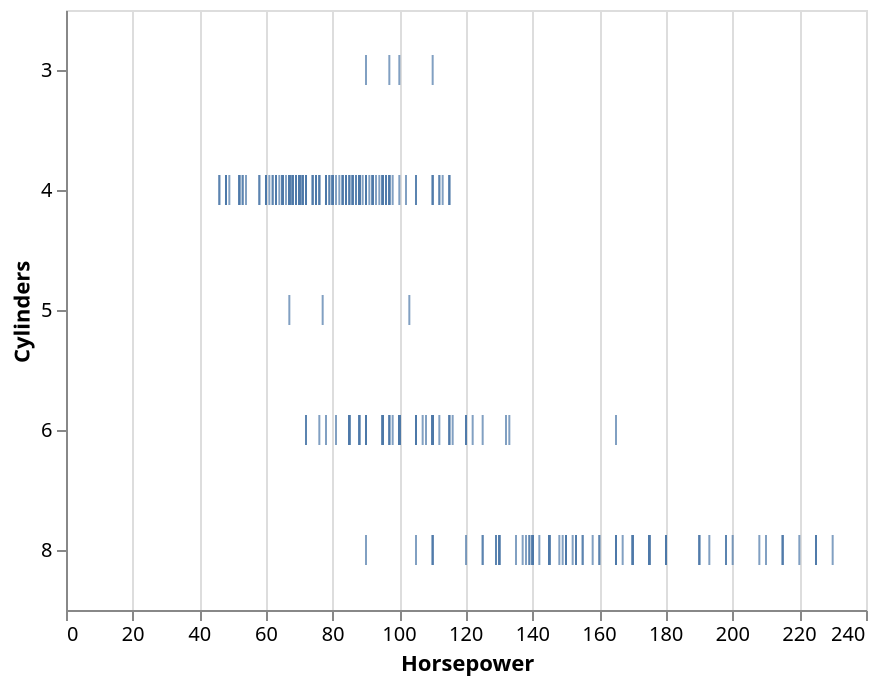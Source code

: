 {"config": {"view": {"height": 300, "width": 400}}, "encoding": {"y": {"title": "Cylinders", "field": "properties.Cylinders", "type": "ordinal"}, "x": {"title": "Horsepower", "field": "properties.Horsepower", "type": "quantitative"}}, "data": {"values": {"features": [{"properties": {"Displacement": 307.0, "Miles_per_Gallon": 18.0, "Acceleration": 12.0, "Name": "chevrolet chevelle malibu", "Origin": "USA", "Cylinders": 8, "Weight_in_lbs": 3504, "Horsepower": 130.0, "Year": "1970-01-01"}, "geometry": {"coordinates": [125.6, 10.1], "type": "Point"}, "type": "Feature"}, {"properties": {"Displacement": 350.0, "Miles_per_Gallon": 15.0, "Acceleration": 11.5, "Name": "buick skylark 320", "Origin": "USA", "Cylinders": 8, "Weight_in_lbs": 3693, "Horsepower": 165.0, "Year": "1970-01-01"}, "geometry": {"coordinates": [125.6, 10.1], "type": "Point"}, "type": "Feature"}, {"properties": {"Displacement": 318.0, "Miles_per_Gallon": 18.0, "Acceleration": 11.0, "Name": "plymouth satellite", "Origin": "USA", "Cylinders": 8, "Weight_in_lbs": 3436, "Horsepower": 150.0, "Year": "1970-01-01"}, "geometry": {"coordinates": [125.6, 10.1], "type": "Point"}, "type": "Feature"}, {"properties": {"Displacement": 304.0, "Miles_per_Gallon": 16.0, "Acceleration": 12.0, "Name": "amc rebel sst", "Origin": "USA", "Cylinders": 8, "Weight_in_lbs": 3433, "Horsepower": 150.0, "Year": "1970-01-01"}, "geometry": {"coordinates": [125.6, 10.1], "type": "Point"}, "type": "Feature"}, {"properties": {"Displacement": 302.0, "Miles_per_Gallon": 17.0, "Acceleration": 10.5, "Name": "ford torino", "Origin": "USA", "Cylinders": 8, "Weight_in_lbs": 3449, "Horsepower": 140.0, "Year": "1970-01-01"}, "geometry": {"coordinates": [125.6, 10.1], "type": "Point"}, "type": "Feature"}, {"properties": {"Displacement": 429.0, "Miles_per_Gallon": 15.0, "Acceleration": 10.0, "Name": "ford galaxie 500", "Origin": "USA", "Cylinders": 8, "Weight_in_lbs": 4341, "Horsepower": 198.0, "Year": "1970-01-01"}, "geometry": {"coordinates": [125.6, 10.1], "type": "Point"}, "type": "Feature"}, {"properties": {"Displacement": 454.0, "Miles_per_Gallon": 14.0, "Acceleration": 9.0, "Name": "chevrolet impala", "Origin": "USA", "Cylinders": 8, "Weight_in_lbs": 4354, "Horsepower": 220.0, "Year": "1970-01-01"}, "geometry": {"coordinates": [125.6, 10.1], "type": "Point"}, "type": "Feature"}, {"properties": {"Displacement": 440.0, "Miles_per_Gallon": 14.0, "Acceleration": 8.5, "Name": "plymouth fury iii", "Origin": "USA", "Cylinders": 8, "Weight_in_lbs": 4312, "Horsepower": 215.0, "Year": "1970-01-01"}, "geometry": {"coordinates": [125.6, 10.1], "type": "Point"}, "type": "Feature"}, {"properties": {"Displacement": 455.0, "Miles_per_Gallon": 14.0, "Acceleration": 10.0, "Name": "pontiac catalina", "Origin": "USA", "Cylinders": 8, "Weight_in_lbs": 4425, "Horsepower": 225.0, "Year": "1970-01-01"}, "geometry": {"coordinates": [125.6, 10.1], "type": "Point"}, "type": "Feature"}, {"properties": {"Displacement": 390.0, "Miles_per_Gallon": 15.0, "Acceleration": 8.5, "Name": "amc ambassador dpl", "Origin": "USA", "Cylinders": 8, "Weight_in_lbs": 3850, "Horsepower": 190.0, "Year": "1970-01-01"}, "geometry": {"coordinates": [125.6, 10.1], "type": "Point"}, "type": "Feature"}, {"properties": {"Displacement": 133.0, "Miles_per_Gallon": null, "Acceleration": 17.5, "Name": "citroen ds-21 pallas", "Origin": "Europe", "Cylinders": 4, "Weight_in_lbs": 3090, "Horsepower": 115.0, "Year": "1970-01-01"}, "geometry": {"coordinates": [125.6, 10.1], "type": "Point"}, "type": "Feature"}, {"properties": {"Displacement": 350.0, "Miles_per_Gallon": null, "Acceleration": 11.5, "Name": "chevrolet chevelle concours (sw)", "Origin": "USA", "Cylinders": 8, "Weight_in_lbs": 4142, "Horsepower": 165.0, "Year": "1970-01-01"}, "geometry": {"coordinates": [125.6, 10.1], "type": "Point"}, "type": "Feature"}, {"properties": {"Displacement": 351.0, "Miles_per_Gallon": null, "Acceleration": 11.0, "Name": "ford torino (sw)", "Origin": "USA", "Cylinders": 8, "Weight_in_lbs": 4034, "Horsepower": 153.0, "Year": "1970-01-01"}, "geometry": {"coordinates": [125.6, 10.1], "type": "Point"}, "type": "Feature"}, {"properties": {"Displacement": 383.0, "Miles_per_Gallon": null, "Acceleration": 10.5, "Name": "plymouth satellite (sw)", "Origin": "USA", "Cylinders": 8, "Weight_in_lbs": 4166, "Horsepower": 175.0, "Year": "1970-01-01"}, "geometry": {"coordinates": [125.6, 10.1], "type": "Point"}, "type": "Feature"}, {"properties": {"Displacement": 360.0, "Miles_per_Gallon": null, "Acceleration": 11.0, "Name": "amc rebel sst (sw)", "Origin": "USA", "Cylinders": 8, "Weight_in_lbs": 3850, "Horsepower": 175.0, "Year": "1970-01-01"}, "geometry": {"coordinates": [125.6, 10.1], "type": "Point"}, "type": "Feature"}, {"properties": {"Displacement": 383.0, "Miles_per_Gallon": 15.0, "Acceleration": 10.0, "Name": "dodge challenger se", "Origin": "USA", "Cylinders": 8, "Weight_in_lbs": 3563, "Horsepower": 170.0, "Year": "1970-01-01"}, "geometry": {"coordinates": [125.6, 10.1], "type": "Point"}, "type": "Feature"}, {"properties": {"Displacement": 340.0, "Miles_per_Gallon": 14.0, "Acceleration": 8.0, "Name": "plymouth 'cuda 340", "Origin": "USA", "Cylinders": 8, "Weight_in_lbs": 3609, "Horsepower": 160.0, "Year": "1970-01-01"}, "geometry": {"coordinates": [125.6, 10.1], "type": "Point"}, "type": "Feature"}, {"properties": {"Displacement": 302.0, "Miles_per_Gallon": null, "Acceleration": 8.0, "Name": "ford mustang boss 302", "Origin": "USA", "Cylinders": 8, "Weight_in_lbs": 3353, "Horsepower": 140.0, "Year": "1970-01-01"}, "geometry": {"coordinates": [125.6, 10.1], "type": "Point"}, "type": "Feature"}, {"properties": {"Displacement": 400.0, "Miles_per_Gallon": 15.0, "Acceleration": 9.5, "Name": "chevrolet monte carlo", "Origin": "USA", "Cylinders": 8, "Weight_in_lbs": 3761, "Horsepower": 150.0, "Year": "1970-01-01"}, "geometry": {"coordinates": [125.6, 10.1], "type": "Point"}, "type": "Feature"}, {"properties": {"Displacement": 455.0, "Miles_per_Gallon": 14.0, "Acceleration": 10.0, "Name": "buick estate wagon (sw)", "Origin": "USA", "Cylinders": 8, "Weight_in_lbs": 3086, "Horsepower": 225.0, "Year": "1970-01-01"}, "geometry": {"coordinates": [125.6, 10.1], "type": "Point"}, "type": "Feature"}, {"properties": {"Displacement": 113.0, "Miles_per_Gallon": 24.0, "Acceleration": 15.0, "Name": "toyota corona mark ii", "Origin": "Japan", "Cylinders": 4, "Weight_in_lbs": 2372, "Horsepower": 95.0, "Year": "1970-01-01"}, "geometry": {"coordinates": [125.6, 10.1], "type": "Point"}, "type": "Feature"}, {"properties": {"Displacement": 198.0, "Miles_per_Gallon": 22.0, "Acceleration": 15.5, "Name": "plymouth duster", "Origin": "USA", "Cylinders": 6, "Weight_in_lbs": 2833, "Horsepower": 95.0, "Year": "1970-01-01"}, "geometry": {"coordinates": [125.6, 10.1], "type": "Point"}, "type": "Feature"}, {"properties": {"Displacement": 199.0, "Miles_per_Gallon": 18.0, "Acceleration": 15.5, "Name": "amc hornet", "Origin": "USA", "Cylinders": 6, "Weight_in_lbs": 2774, "Horsepower": 97.0, "Year": "1970-01-01"}, "geometry": {"coordinates": [125.6, 10.1], "type": "Point"}, "type": "Feature"}, {"properties": {"Displacement": 200.0, "Miles_per_Gallon": 21.0, "Acceleration": 16.0, "Name": "ford maverick", "Origin": "USA", "Cylinders": 6, "Weight_in_lbs": 2587, "Horsepower": 85.0, "Year": "1970-01-01"}, "geometry": {"coordinates": [125.6, 10.1], "type": "Point"}, "type": "Feature"}, {"properties": {"Displacement": 97.0, "Miles_per_Gallon": 27.0, "Acceleration": 14.5, "Name": "datsun pl510", "Origin": "Japan", "Cylinders": 4, "Weight_in_lbs": 2130, "Horsepower": 88.0, "Year": "1970-01-01"}, "geometry": {"coordinates": [125.6, 10.1], "type": "Point"}, "type": "Feature"}, {"properties": {"Displacement": 97.0, "Miles_per_Gallon": 26.0, "Acceleration": 20.5, "Name": "volkswagen 1131 deluxe sedan", "Origin": "Europe", "Cylinders": 4, "Weight_in_lbs": 1835, "Horsepower": 46.0, "Year": "1970-01-01"}, "geometry": {"coordinates": [125.6, 10.1], "type": "Point"}, "type": "Feature"}, {"properties": {"Displacement": 110.0, "Miles_per_Gallon": 25.0, "Acceleration": 17.5, "Name": "peugeot 504", "Origin": "Europe", "Cylinders": 4, "Weight_in_lbs": 2672, "Horsepower": 87.0, "Year": "1970-01-01"}, "geometry": {"coordinates": [125.6, 10.1], "type": "Point"}, "type": "Feature"}, {"properties": {"Displacement": 107.0, "Miles_per_Gallon": 24.0, "Acceleration": 14.5, "Name": "audi 100 ls", "Origin": "Europe", "Cylinders": 4, "Weight_in_lbs": 2430, "Horsepower": 90.0, "Year": "1970-01-01"}, "geometry": {"coordinates": [125.6, 10.1], "type": "Point"}, "type": "Feature"}, {"properties": {"Displacement": 104.0, "Miles_per_Gallon": 25.0, "Acceleration": 17.5, "Name": "saab 99e", "Origin": "Europe", "Cylinders": 4, "Weight_in_lbs": 2375, "Horsepower": 95.0, "Year": "1970-01-01"}, "geometry": {"coordinates": [125.6, 10.1], "type": "Point"}, "type": "Feature"}, {"properties": {"Displacement": 121.0, "Miles_per_Gallon": 26.0, "Acceleration": 12.5, "Name": "bmw 2002", "Origin": "Europe", "Cylinders": 4, "Weight_in_lbs": 2234, "Horsepower": 113.0, "Year": "1970-01-01"}, "geometry": {"coordinates": [125.6, 10.1], "type": "Point"}, "type": "Feature"}, {"properties": {"Displacement": 199.0, "Miles_per_Gallon": 21.0, "Acceleration": 15.0, "Name": "amc gremlin", "Origin": "USA", "Cylinders": 6, "Weight_in_lbs": 2648, "Horsepower": 90.0, "Year": "1970-01-01"}, "geometry": {"coordinates": [125.6, 10.1], "type": "Point"}, "type": "Feature"}, {"properties": {"Displacement": 360.0, "Miles_per_Gallon": 10.0, "Acceleration": 14.0, "Name": "ford f250", "Origin": "USA", "Cylinders": 8, "Weight_in_lbs": 4615, "Horsepower": 215.0, "Year": "1970-01-01"}, "geometry": {"coordinates": [125.6, 10.1], "type": "Point"}, "type": "Feature"}, {"properties": {"Displacement": 307.0, "Miles_per_Gallon": 10.0, "Acceleration": 15.0, "Name": "chevy c20", "Origin": "USA", "Cylinders": 8, "Weight_in_lbs": 4376, "Horsepower": 200.0, "Year": "1970-01-01"}, "geometry": {"coordinates": [125.6, 10.1], "type": "Point"}, "type": "Feature"}, {"properties": {"Displacement": 318.0, "Miles_per_Gallon": 11.0, "Acceleration": 13.5, "Name": "dodge d200", "Origin": "USA", "Cylinders": 8, "Weight_in_lbs": 4382, "Horsepower": 210.0, "Year": "1970-01-01"}, "geometry": {"coordinates": [125.6, 10.1], "type": "Point"}, "type": "Feature"}, {"properties": {"Displacement": 304.0, "Miles_per_Gallon": 9.0, "Acceleration": 18.5, "Name": "hi 1200d", "Origin": "USA", "Cylinders": 8, "Weight_in_lbs": 4732, "Horsepower": 193.0, "Year": "1970-01-01"}, "geometry": {"coordinates": [125.6, 10.1], "type": "Point"}, "type": "Feature"}, {"properties": {"Displacement": 97.0, "Miles_per_Gallon": 27.0, "Acceleration": 14.5, "Name": "datsun pl510", "Origin": "Japan", "Cylinders": 4, "Weight_in_lbs": 2130, "Horsepower": 88.0, "Year": "1971-01-01"}, "geometry": {"coordinates": [125.6, 10.1], "type": "Point"}, "type": "Feature"}, {"properties": {"Displacement": 140.0, "Miles_per_Gallon": 28.0, "Acceleration": 15.5, "Name": "chevrolet vega 2300", "Origin": "USA", "Cylinders": 4, "Weight_in_lbs": 2264, "Horsepower": 90.0, "Year": "1971-01-01"}, "geometry": {"coordinates": [125.6, 10.1], "type": "Point"}, "type": "Feature"}, {"properties": {"Displacement": 113.0, "Miles_per_Gallon": 25.0, "Acceleration": 14.0, "Name": "toyota corona", "Origin": "Japan", "Cylinders": 4, "Weight_in_lbs": 2228, "Horsepower": 95.0, "Year": "1971-01-01"}, "geometry": {"coordinates": [125.6, 10.1], "type": "Point"}, "type": "Feature"}, {"properties": {"Displacement": 98.0, "Miles_per_Gallon": 25.0, "Acceleration": 19.0, "Name": "ford pinto", "Origin": "USA", "Cylinders": 4, "Weight_in_lbs": 2046, "Horsepower": null, "Year": "1971-01-01"}, "geometry": {"coordinates": [125.6, 10.1], "type": "Point"}, "type": "Feature"}, {"properties": {"Displacement": 97.0, "Miles_per_Gallon": null, "Acceleration": 20.0, "Name": "volkswagen super beetle 117", "Origin": "Europe", "Cylinders": 4, "Weight_in_lbs": 1978, "Horsepower": 48.0, "Year": "1971-01-01"}, "geometry": {"coordinates": [125.6, 10.1], "type": "Point"}, "type": "Feature"}, {"properties": {"Displacement": 232.0, "Miles_per_Gallon": 19.0, "Acceleration": 13.0, "Name": "amc gremlin", "Origin": "USA", "Cylinders": 6, "Weight_in_lbs": 2634, "Horsepower": 100.0, "Year": "1971-01-01"}, "geometry": {"coordinates": [125.6, 10.1], "type": "Point"}, "type": "Feature"}, {"properties": {"Displacement": 225.0, "Miles_per_Gallon": 16.0, "Acceleration": 15.5, "Name": "plymouth satellite custom", "Origin": "USA", "Cylinders": 6, "Weight_in_lbs": 3439, "Horsepower": 105.0, "Year": "1971-01-01"}, "geometry": {"coordinates": [125.6, 10.1], "type": "Point"}, "type": "Feature"}, {"properties": {"Displacement": 250.0, "Miles_per_Gallon": 17.0, "Acceleration": 15.5, "Name": "chevrolet chevelle malibu", "Origin": "USA", "Cylinders": 6, "Weight_in_lbs": 3329, "Horsepower": 100.0, "Year": "1971-01-01"}, "geometry": {"coordinates": [125.6, 10.1], "type": "Point"}, "type": "Feature"}, {"properties": {"Displacement": 250.0, "Miles_per_Gallon": 19.0, "Acceleration": 15.5, "Name": "ford torino 500", "Origin": "USA", "Cylinders": 6, "Weight_in_lbs": 3302, "Horsepower": 88.0, "Year": "1971-01-01"}, "geometry": {"coordinates": [125.6, 10.1], "type": "Point"}, "type": "Feature"}, {"properties": {"Displacement": 232.0, "Miles_per_Gallon": 18.0, "Acceleration": 15.5, "Name": "amc matador", "Origin": "USA", "Cylinders": 6, "Weight_in_lbs": 3288, "Horsepower": 100.0, "Year": "1971-01-01"}, "geometry": {"coordinates": [125.6, 10.1], "type": "Point"}, "type": "Feature"}, {"properties": {"Displacement": 350.0, "Miles_per_Gallon": 14.0, "Acceleration": 12.0, "Name": "chevrolet impala", "Origin": "USA", "Cylinders": 8, "Weight_in_lbs": 4209, "Horsepower": 165.0, "Year": "1971-01-01"}, "geometry": {"coordinates": [125.6, 10.1], "type": "Point"}, "type": "Feature"}, {"properties": {"Displacement": 400.0, "Miles_per_Gallon": 14.0, "Acceleration": 11.5, "Name": "pontiac catalina brougham", "Origin": "USA", "Cylinders": 8, "Weight_in_lbs": 4464, "Horsepower": 175.0, "Year": "1971-01-01"}, "geometry": {"coordinates": [125.6, 10.1], "type": "Point"}, "type": "Feature"}, {"properties": {"Displacement": 351.0, "Miles_per_Gallon": 14.0, "Acceleration": 13.5, "Name": "ford galaxie 500", "Origin": "USA", "Cylinders": 8, "Weight_in_lbs": 4154, "Horsepower": 153.0, "Year": "1971-01-01"}, "geometry": {"coordinates": [125.6, 10.1], "type": "Point"}, "type": "Feature"}, {"properties": {"Displacement": 318.0, "Miles_per_Gallon": 14.0, "Acceleration": 13.0, "Name": "plymouth fury iii", "Origin": "USA", "Cylinders": 8, "Weight_in_lbs": 4096, "Horsepower": 150.0, "Year": "1971-01-01"}, "geometry": {"coordinates": [125.6, 10.1], "type": "Point"}, "type": "Feature"}, {"properties": {"Displacement": 383.0, "Miles_per_Gallon": 12.0, "Acceleration": 11.5, "Name": "dodge monaco (sw)", "Origin": "USA", "Cylinders": 8, "Weight_in_lbs": 4955, "Horsepower": 180.0, "Year": "1971-01-01"}, "geometry": {"coordinates": [125.6, 10.1], "type": "Point"}, "type": "Feature"}, {"properties": {"Displacement": 400.0, "Miles_per_Gallon": 13.0, "Acceleration": 12.0, "Name": "ford country squire (sw)", "Origin": "USA", "Cylinders": 8, "Weight_in_lbs": 4746, "Horsepower": 170.0, "Year": "1971-01-01"}, "geometry": {"coordinates": [125.6, 10.1], "type": "Point"}, "type": "Feature"}, {"properties": {"Displacement": 400.0, "Miles_per_Gallon": 13.0, "Acceleration": 12.0, "Name": "pontiac safari (sw)", "Origin": "USA", "Cylinders": 8, "Weight_in_lbs": 5140, "Horsepower": 175.0, "Year": "1971-01-01"}, "geometry": {"coordinates": [125.6, 10.1], "type": "Point"}, "type": "Feature"}, {"properties": {"Displacement": 258.0, "Miles_per_Gallon": 18.0, "Acceleration": 13.5, "Name": "amc hornet sportabout (sw)", "Origin": "USA", "Cylinders": 6, "Weight_in_lbs": 2962, "Horsepower": 110.0, "Year": "1971-01-01"}, "geometry": {"coordinates": [125.6, 10.1], "type": "Point"}, "type": "Feature"}, {"properties": {"Displacement": 140.0, "Miles_per_Gallon": 22.0, "Acceleration": 19.0, "Name": "chevrolet vega (sw)", "Origin": "USA", "Cylinders": 4, "Weight_in_lbs": 2408, "Horsepower": 72.0, "Year": "1971-01-01"}, "geometry": {"coordinates": [125.6, 10.1], "type": "Point"}, "type": "Feature"}, {"properties": {"Displacement": 250.0, "Miles_per_Gallon": 19.0, "Acceleration": 15.0, "Name": "pontiac firebird", "Origin": "USA", "Cylinders": 6, "Weight_in_lbs": 3282, "Horsepower": 100.0, "Year": "1971-01-01"}, "geometry": {"coordinates": [125.6, 10.1], "type": "Point"}, "type": "Feature"}, {"properties": {"Displacement": 250.0, "Miles_per_Gallon": 18.0, "Acceleration": 14.5, "Name": "ford mustang", "Origin": "USA", "Cylinders": 6, "Weight_in_lbs": 3139, "Horsepower": 88.0, "Year": "1971-01-01"}, "geometry": {"coordinates": [125.6, 10.1], "type": "Point"}, "type": "Feature"}, {"properties": {"Displacement": 122.0, "Miles_per_Gallon": 23.0, "Acceleration": 14.0, "Name": "mercury capri 2000", "Origin": "USA", "Cylinders": 4, "Weight_in_lbs": 2220, "Horsepower": 86.0, "Year": "1971-01-01"}, "geometry": {"coordinates": [125.6, 10.1], "type": "Point"}, "type": "Feature"}, {"properties": {"Displacement": 116.0, "Miles_per_Gallon": 28.0, "Acceleration": 14.0, "Name": "opel 1900", "Origin": "Europe", "Cylinders": 4, "Weight_in_lbs": 2123, "Horsepower": 90.0, "Year": "1971-01-01"}, "geometry": {"coordinates": [125.6, 10.1], "type": "Point"}, "type": "Feature"}, {"properties": {"Displacement": 79.0, "Miles_per_Gallon": 30.0, "Acceleration": 19.5, "Name": "peugeot 304", "Origin": "Europe", "Cylinders": 4, "Weight_in_lbs": 2074, "Horsepower": 70.0, "Year": "1971-01-01"}, "geometry": {"coordinates": [125.6, 10.1], "type": "Point"}, "type": "Feature"}, {"properties": {"Displacement": 88.0, "Miles_per_Gallon": 30.0, "Acceleration": 14.5, "Name": "fiat 124b", "Origin": "Europe", "Cylinders": 4, "Weight_in_lbs": 2065, "Horsepower": 76.0, "Year": "1971-01-01"}, "geometry": {"coordinates": [125.6, 10.1], "type": "Point"}, "type": "Feature"}, {"properties": {"Displacement": 71.0, "Miles_per_Gallon": 31.0, "Acceleration": 19.0, "Name": "toyota corolla 1200", "Origin": "Japan", "Cylinders": 4, "Weight_in_lbs": 1773, "Horsepower": 65.0, "Year": "1971-01-01"}, "geometry": {"coordinates": [125.6, 10.1], "type": "Point"}, "type": "Feature"}, {"properties": {"Displacement": 72.0, "Miles_per_Gallon": 35.0, "Acceleration": 18.0, "Name": "datsun 1200", "Origin": "Japan", "Cylinders": 4, "Weight_in_lbs": 1613, "Horsepower": 69.0, "Year": "1971-01-01"}, "geometry": {"coordinates": [125.6, 10.1], "type": "Point"}, "type": "Feature"}, {"properties": {"Displacement": 97.0, "Miles_per_Gallon": 27.0, "Acceleration": 19.0, "Name": "volkswagen model 111", "Origin": "Europe", "Cylinders": 4, "Weight_in_lbs": 1834, "Horsepower": 60.0, "Year": "1971-01-01"}, "geometry": {"coordinates": [125.6, 10.1], "type": "Point"}, "type": "Feature"}, {"properties": {"Displacement": 91.0, "Miles_per_Gallon": 26.0, "Acceleration": 20.5, "Name": "plymouth cricket", "Origin": "USA", "Cylinders": 4, "Weight_in_lbs": 1955, "Horsepower": 70.0, "Year": "1971-01-01"}, "geometry": {"coordinates": [125.6, 10.1], "type": "Point"}, "type": "Feature"}, {"properties": {"Displacement": 113.0, "Miles_per_Gallon": 24.0, "Acceleration": 15.5, "Name": "toyota corona hardtop", "Origin": "Japan", "Cylinders": 4, "Weight_in_lbs": 2278, "Horsepower": 95.0, "Year": "1972-01-01"}, "geometry": {"coordinates": [125.6, 10.1], "type": "Point"}, "type": "Feature"}, {"properties": {"Displacement": 97.5, "Miles_per_Gallon": 25.0, "Acceleration": 17.0, "Name": "dodge colt hardtop", "Origin": "USA", "Cylinders": 4, "Weight_in_lbs": 2126, "Horsepower": 80.0, "Year": "1972-01-01"}, "geometry": {"coordinates": [125.6, 10.1], "type": "Point"}, "type": "Feature"}, {"properties": {"Displacement": 97.0, "Miles_per_Gallon": 23.0, "Acceleration": 23.5, "Name": "volkswagen type 3", "Origin": "Europe", "Cylinders": 4, "Weight_in_lbs": 2254, "Horsepower": 54.0, "Year": "1972-01-01"}, "geometry": {"coordinates": [125.6, 10.1], "type": "Point"}, "type": "Feature"}, {"properties": {"Displacement": 140.0, "Miles_per_Gallon": 20.0, "Acceleration": 19.5, "Name": "chevrolet vega", "Origin": "USA", "Cylinders": 4, "Weight_in_lbs": 2408, "Horsepower": 90.0, "Year": "1972-01-01"}, "geometry": {"coordinates": [125.6, 10.1], "type": "Point"}, "type": "Feature"}, {"properties": {"Displacement": 122.0, "Miles_per_Gallon": 21.0, "Acceleration": 16.5, "Name": "ford pinto runabout", "Origin": "USA", "Cylinders": 4, "Weight_in_lbs": 2226, "Horsepower": 86.0, "Year": "1972-01-01"}, "geometry": {"coordinates": [125.6, 10.1], "type": "Point"}, "type": "Feature"}, {"properties": {"Displacement": 350.0, "Miles_per_Gallon": 13.0, "Acceleration": 12.0, "Name": "chevrolet impala", "Origin": "USA", "Cylinders": 8, "Weight_in_lbs": 4274, "Horsepower": 165.0, "Year": "1972-01-01"}, "geometry": {"coordinates": [125.6, 10.1], "type": "Point"}, "type": "Feature"}, {"properties": {"Displacement": 400.0, "Miles_per_Gallon": 14.0, "Acceleration": 12.0, "Name": "pontiac catalina", "Origin": "USA", "Cylinders": 8, "Weight_in_lbs": 4385, "Horsepower": 175.0, "Year": "1972-01-01"}, "geometry": {"coordinates": [125.6, 10.1], "type": "Point"}, "type": "Feature"}, {"properties": {"Displacement": 318.0, "Miles_per_Gallon": 15.0, "Acceleration": 13.5, "Name": "plymouth fury iii", "Origin": "USA", "Cylinders": 8, "Weight_in_lbs": 4135, "Horsepower": 150.0, "Year": "1972-01-01"}, "geometry": {"coordinates": [125.6, 10.1], "type": "Point"}, "type": "Feature"}, {"properties": {"Displacement": 351.0, "Miles_per_Gallon": 14.0, "Acceleration": 13.0, "Name": "ford galaxie 500", "Origin": "USA", "Cylinders": 8, "Weight_in_lbs": 4129, "Horsepower": 153.0, "Year": "1972-01-01"}, "geometry": {"coordinates": [125.6, 10.1], "type": "Point"}, "type": "Feature"}, {"properties": {"Displacement": 304.0, "Miles_per_Gallon": 17.0, "Acceleration": 11.5, "Name": "amc ambassador sst", "Origin": "USA", "Cylinders": 8, "Weight_in_lbs": 3672, "Horsepower": 150.0, "Year": "1972-01-01"}, "geometry": {"coordinates": [125.6, 10.1], "type": "Point"}, "type": "Feature"}, {"properties": {"Displacement": 429.0, "Miles_per_Gallon": 11.0, "Acceleration": 11.0, "Name": "mercury marquis", "Origin": "USA", "Cylinders": 8, "Weight_in_lbs": 4633, "Horsepower": 208.0, "Year": "1972-01-01"}, "geometry": {"coordinates": [125.6, 10.1], "type": "Point"}, "type": "Feature"}, {"properties": {"Displacement": 350.0, "Miles_per_Gallon": 13.0, "Acceleration": 13.5, "Name": "buick lesabre custom", "Origin": "USA", "Cylinders": 8, "Weight_in_lbs": 4502, "Horsepower": 155.0, "Year": "1972-01-01"}, "geometry": {"coordinates": [125.6, 10.1], "type": "Point"}, "type": "Feature"}, {"properties": {"Displacement": 350.0, "Miles_per_Gallon": 12.0, "Acceleration": 13.5, "Name": "oldsmobile delta 88 royale", "Origin": "USA", "Cylinders": 8, "Weight_in_lbs": 4456, "Horsepower": 160.0, "Year": "1972-01-01"}, "geometry": {"coordinates": [125.6, 10.1], "type": "Point"}, "type": "Feature"}, {"properties": {"Displacement": 400.0, "Miles_per_Gallon": 13.0, "Acceleration": 12.5, "Name": "chrysler newport royal", "Origin": "USA", "Cylinders": 8, "Weight_in_lbs": 4422, "Horsepower": 190.0, "Year": "1972-01-01"}, "geometry": {"coordinates": [125.6, 10.1], "type": "Point"}, "type": "Feature"}, {"properties": {"Displacement": 70.0, "Miles_per_Gallon": 19.0, "Acceleration": 13.5, "Name": "mazda rx2 coupe", "Origin": "Japan", "Cylinders": 3, "Weight_in_lbs": 2330, "Horsepower": 97.0, "Year": "1972-01-01"}, "geometry": {"coordinates": [125.6, 10.1], "type": "Point"}, "type": "Feature"}, {"properties": {"Displacement": 304.0, "Miles_per_Gallon": 15.0, "Acceleration": 12.5, "Name": "amc matador (sw)", "Origin": "USA", "Cylinders": 8, "Weight_in_lbs": 3892, "Horsepower": 150.0, "Year": "1972-01-01"}, "geometry": {"coordinates": [125.6, 10.1], "type": "Point"}, "type": "Feature"}, {"properties": {"Displacement": 307.0, "Miles_per_Gallon": 13.0, "Acceleration": 14.0, "Name": "chevrolet chevelle concours (sw)", "Origin": "USA", "Cylinders": 8, "Weight_in_lbs": 4098, "Horsepower": 130.0, "Year": "1972-01-01"}, "geometry": {"coordinates": [125.6, 10.1], "type": "Point"}, "type": "Feature"}, {"properties": {"Displacement": 302.0, "Miles_per_Gallon": 13.0, "Acceleration": 16.0, "Name": "ford gran torino (sw)", "Origin": "USA", "Cylinders": 8, "Weight_in_lbs": 4294, "Horsepower": 140.0, "Year": "1972-01-01"}, "geometry": {"coordinates": [125.6, 10.1], "type": "Point"}, "type": "Feature"}, {"properties": {"Displacement": 318.0, "Miles_per_Gallon": 14.0, "Acceleration": 14.0, "Name": "plymouth satellite custom (sw)", "Origin": "USA", "Cylinders": 8, "Weight_in_lbs": 4077, "Horsepower": 150.0, "Year": "1972-01-01"}, "geometry": {"coordinates": [125.6, 10.1], "type": "Point"}, "type": "Feature"}, {"properties": {"Displacement": 121.0, "Miles_per_Gallon": 18.0, "Acceleration": 14.5, "Name": "volvo 145e (sw)", "Origin": "Europe", "Cylinders": 4, "Weight_in_lbs": 2933, "Horsepower": 112.0, "Year": "1972-01-01"}, "geometry": {"coordinates": [125.6, 10.1], "type": "Point"}, "type": "Feature"}, {"properties": {"Displacement": 121.0, "Miles_per_Gallon": 22.0, "Acceleration": 18.0, "Name": "volkswagen 411 (sw)", "Origin": "Europe", "Cylinders": 4, "Weight_in_lbs": 2511, "Horsepower": 76.0, "Year": "1972-01-01"}, "geometry": {"coordinates": [125.6, 10.1], "type": "Point"}, "type": "Feature"}, {"properties": {"Displacement": 120.0, "Miles_per_Gallon": 21.0, "Acceleration": 19.5, "Name": "peugeot 504 (sw)", "Origin": "Europe", "Cylinders": 4, "Weight_in_lbs": 2979, "Horsepower": 87.0, "Year": "1972-01-01"}, "geometry": {"coordinates": [125.6, 10.1], "type": "Point"}, "type": "Feature"}, {"properties": {"Displacement": 96.0, "Miles_per_Gallon": 26.0, "Acceleration": 18.0, "Name": "renault 12 (sw)", "Origin": "Europe", "Cylinders": 4, "Weight_in_lbs": 2189, "Horsepower": 69.0, "Year": "1972-01-01"}, "geometry": {"coordinates": [125.6, 10.1], "type": "Point"}, "type": "Feature"}, {"properties": {"Displacement": 122.0, "Miles_per_Gallon": 22.0, "Acceleration": 16.0, "Name": "ford pinto (sw)", "Origin": "USA", "Cylinders": 4, "Weight_in_lbs": 2395, "Horsepower": 86.0, "Year": "1972-01-01"}, "geometry": {"coordinates": [125.6, 10.1], "type": "Point"}, "type": "Feature"}, {"properties": {"Displacement": 97.0, "Miles_per_Gallon": 28.0, "Acceleration": 17.0, "Name": "datsun 510 (sw)", "Origin": "Japan", "Cylinders": 4, "Weight_in_lbs": 2288, "Horsepower": 92.0, "Year": "1972-01-01"}, "geometry": {"coordinates": [125.6, 10.1], "type": "Point"}, "type": "Feature"}, {"properties": {"Displacement": 120.0, "Miles_per_Gallon": 23.0, "Acceleration": 14.5, "Name": "toyouta corona mark ii (sw)", "Origin": "Japan", "Cylinders": 4, "Weight_in_lbs": 2506, "Horsepower": 97.0, "Year": "1972-01-01"}, "geometry": {"coordinates": [125.6, 10.1], "type": "Point"}, "type": "Feature"}, {"properties": {"Displacement": 98.0, "Miles_per_Gallon": 28.0, "Acceleration": 15.0, "Name": "dodge colt (sw)", "Origin": "USA", "Cylinders": 4, "Weight_in_lbs": 2164, "Horsepower": 80.0, "Year": "1972-01-01"}, "geometry": {"coordinates": [125.6, 10.1], "type": "Point"}, "type": "Feature"}, {"properties": {"Displacement": 97.0, "Miles_per_Gallon": 27.0, "Acceleration": 16.5, "Name": "toyota corolla 1600 (sw)", "Origin": "Japan", "Cylinders": 4, "Weight_in_lbs": 2100, "Horsepower": 88.0, "Year": "1972-01-01"}, "geometry": {"coordinates": [125.6, 10.1], "type": "Point"}, "type": "Feature"}, {"properties": {"Displacement": 350.0, "Miles_per_Gallon": 13.0, "Acceleration": 13.0, "Name": "buick century 350", "Origin": "USA", "Cylinders": 8, "Weight_in_lbs": 4100, "Horsepower": 175.0, "Year": "1973-01-01"}, "geometry": {"coordinates": [125.6, 10.1], "type": "Point"}, "type": "Feature"}, {"properties": {"Displacement": 304.0, "Miles_per_Gallon": 14.0, "Acceleration": 11.5, "Name": "amc matador", "Origin": "USA", "Cylinders": 8, "Weight_in_lbs": 3672, "Horsepower": 150.0, "Year": "1973-01-01"}, "geometry": {"coordinates": [125.6, 10.1], "type": "Point"}, "type": "Feature"}, {"properties": {"Displacement": 350.0, "Miles_per_Gallon": 13.0, "Acceleration": 13.0, "Name": "chevrolet malibu", "Origin": "USA", "Cylinders": 8, "Weight_in_lbs": 3988, "Horsepower": 145.0, "Year": "1973-01-01"}, "geometry": {"coordinates": [125.6, 10.1], "type": "Point"}, "type": "Feature"}, {"properties": {"Displacement": 302.0, "Miles_per_Gallon": 14.0, "Acceleration": 14.5, "Name": "ford gran torino", "Origin": "USA", "Cylinders": 8, "Weight_in_lbs": 4042, "Horsepower": 137.0, "Year": "1973-01-01"}, "geometry": {"coordinates": [125.6, 10.1], "type": "Point"}, "type": "Feature"}, {"properties": {"Displacement": 318.0, "Miles_per_Gallon": 15.0, "Acceleration": 12.5, "Name": "dodge coronet custom", "Origin": "USA", "Cylinders": 8, "Weight_in_lbs": 3777, "Horsepower": 150.0, "Year": "1973-01-01"}, "geometry": {"coordinates": [125.6, 10.1], "type": "Point"}, "type": "Feature"}, {"properties": {"Displacement": 429.0, "Miles_per_Gallon": 12.0, "Acceleration": 11.5, "Name": "mercury marquis brougham", "Origin": "USA", "Cylinders": 8, "Weight_in_lbs": 4952, "Horsepower": 198.0, "Year": "1973-01-01"}, "geometry": {"coordinates": [125.6, 10.1], "type": "Point"}, "type": "Feature"}, {"properties": {"Displacement": 400.0, "Miles_per_Gallon": 13.0, "Acceleration": 12.0, "Name": "chevrolet caprice classic", "Origin": "USA", "Cylinders": 8, "Weight_in_lbs": 4464, "Horsepower": 150.0, "Year": "1973-01-01"}, "geometry": {"coordinates": [125.6, 10.1], "type": "Point"}, "type": "Feature"}, {"properties": {"Displacement": 351.0, "Miles_per_Gallon": 13.0, "Acceleration": 13.0, "Name": "ford ltd", "Origin": "USA", "Cylinders": 8, "Weight_in_lbs": 4363, "Horsepower": 158.0, "Year": "1973-01-01"}, "geometry": {"coordinates": [125.6, 10.1], "type": "Point"}, "type": "Feature"}, {"properties": {"Displacement": 318.0, "Miles_per_Gallon": 14.0, "Acceleration": 14.5, "Name": "plymouth fury gran sedan", "Origin": "USA", "Cylinders": 8, "Weight_in_lbs": 4237, "Horsepower": 150.0, "Year": "1973-01-01"}, "geometry": {"coordinates": [125.6, 10.1], "type": "Point"}, "type": "Feature"}, {"properties": {"Displacement": 440.0, "Miles_per_Gallon": 13.0, "Acceleration": 11.0, "Name": "chrysler new yorker brougham", "Origin": "USA", "Cylinders": 8, "Weight_in_lbs": 4735, "Horsepower": 215.0, "Year": "1973-01-01"}, "geometry": {"coordinates": [125.6, 10.1], "type": "Point"}, "type": "Feature"}, {"properties": {"Displacement": 455.0, "Miles_per_Gallon": 12.0, "Acceleration": 11.0, "Name": "buick electra 225 custom", "Origin": "USA", "Cylinders": 8, "Weight_in_lbs": 4951, "Horsepower": 225.0, "Year": "1973-01-01"}, "geometry": {"coordinates": [125.6, 10.1], "type": "Point"}, "type": "Feature"}, {"properties": {"Displacement": 360.0, "Miles_per_Gallon": 13.0, "Acceleration": 11.0, "Name": "amc ambassador brougham", "Origin": "USA", "Cylinders": 8, "Weight_in_lbs": 3821, "Horsepower": 175.0, "Year": "1973-01-01"}, "geometry": {"coordinates": [125.6, 10.1], "type": "Point"}, "type": "Feature"}, {"properties": {"Displacement": 225.0, "Miles_per_Gallon": 18.0, "Acceleration": 16.5, "Name": "plymouth valiant", "Origin": "USA", "Cylinders": 6, "Weight_in_lbs": 3121, "Horsepower": 105.0, "Year": "1973-01-01"}, "geometry": {"coordinates": [125.6, 10.1], "type": "Point"}, "type": "Feature"}, {"properties": {"Displacement": 250.0, "Miles_per_Gallon": 16.0, "Acceleration": 18.0, "Name": "chevrolet nova custom", "Origin": "USA", "Cylinders": 6, "Weight_in_lbs": 3278, "Horsepower": 100.0, "Year": "1973-01-01"}, "geometry": {"coordinates": [125.6, 10.1], "type": "Point"}, "type": "Feature"}, {"properties": {"Displacement": 232.0, "Miles_per_Gallon": 18.0, "Acceleration": 16.0, "Name": "amc hornet", "Origin": "USA", "Cylinders": 6, "Weight_in_lbs": 2945, "Horsepower": 100.0, "Year": "1973-01-01"}, "geometry": {"coordinates": [125.6, 10.1], "type": "Point"}, "type": "Feature"}, {"properties": {"Displacement": 250.0, "Miles_per_Gallon": 18.0, "Acceleration": 16.5, "Name": "ford maverick", "Origin": "USA", "Cylinders": 6, "Weight_in_lbs": 3021, "Horsepower": 88.0, "Year": "1973-01-01"}, "geometry": {"coordinates": [125.6, 10.1], "type": "Point"}, "type": "Feature"}, {"properties": {"Displacement": 198.0, "Miles_per_Gallon": 23.0, "Acceleration": 16.0, "Name": "plymouth duster", "Origin": "USA", "Cylinders": 6, "Weight_in_lbs": 2904, "Horsepower": 95.0, "Year": "1973-01-01"}, "geometry": {"coordinates": [125.6, 10.1], "type": "Point"}, "type": "Feature"}, {"properties": {"Displacement": 97.0, "Miles_per_Gallon": 26.0, "Acceleration": 21.0, "Name": "volkswagen super beetle", "Origin": "Europe", "Cylinders": 4, "Weight_in_lbs": 1950, "Horsepower": 46.0, "Year": "1973-01-01"}, "geometry": {"coordinates": [125.6, 10.1], "type": "Point"}, "type": "Feature"}, {"properties": {"Displacement": 400.0, "Miles_per_Gallon": 11.0, "Acceleration": 14.0, "Name": "chevrolet impala", "Origin": "USA", "Cylinders": 8, "Weight_in_lbs": 4997, "Horsepower": 150.0, "Year": "1973-01-01"}, "geometry": {"coordinates": [125.6, 10.1], "type": "Point"}, "type": "Feature"}, {"properties": {"Displacement": 400.0, "Miles_per_Gallon": 12.0, "Acceleration": 12.5, "Name": "ford country", "Origin": "USA", "Cylinders": 8, "Weight_in_lbs": 4906, "Horsepower": 167.0, "Year": "1973-01-01"}, "geometry": {"coordinates": [125.6, 10.1], "type": "Point"}, "type": "Feature"}, {"properties": {"Displacement": 360.0, "Miles_per_Gallon": 13.0, "Acceleration": 13.0, "Name": "plymouth custom suburb", "Origin": "USA", "Cylinders": 8, "Weight_in_lbs": 4654, "Horsepower": 170.0, "Year": "1973-01-01"}, "geometry": {"coordinates": [125.6, 10.1], "type": "Point"}, "type": "Feature"}, {"properties": {"Displacement": 350.0, "Miles_per_Gallon": 12.0, "Acceleration": 12.5, "Name": "oldsmobile vista cruiser", "Origin": "USA", "Cylinders": 8, "Weight_in_lbs": 4499, "Horsepower": 180.0, "Year": "1973-01-01"}, "geometry": {"coordinates": [125.6, 10.1], "type": "Point"}, "type": "Feature"}, {"properties": {"Displacement": 232.0, "Miles_per_Gallon": 18.0, "Acceleration": 15.0, "Name": "amc gremlin", "Origin": "USA", "Cylinders": 6, "Weight_in_lbs": 2789, "Horsepower": 100.0, "Year": "1973-01-01"}, "geometry": {"coordinates": [125.6, 10.1], "type": "Point"}, "type": "Feature"}, {"properties": {"Displacement": 97.0, "Miles_per_Gallon": 20.0, "Acceleration": 19.0, "Name": "toyota carina", "Origin": "Japan", "Cylinders": 4, "Weight_in_lbs": 2279, "Horsepower": 88.0, "Year": "1973-01-01"}, "geometry": {"coordinates": [125.6, 10.1], "type": "Point"}, "type": "Feature"}, {"properties": {"Displacement": 140.0, "Miles_per_Gallon": 21.0, "Acceleration": 19.5, "Name": "chevrolet vega", "Origin": "USA", "Cylinders": 4, "Weight_in_lbs": 2401, "Horsepower": 72.0, "Year": "1973-01-01"}, "geometry": {"coordinates": [125.6, 10.1], "type": "Point"}, "type": "Feature"}, {"properties": {"Displacement": 108.0, "Miles_per_Gallon": 22.0, "Acceleration": 16.5, "Name": "datsun 610", "Origin": "Japan", "Cylinders": 4, "Weight_in_lbs": 2379, "Horsepower": 94.0, "Year": "1973-01-01"}, "geometry": {"coordinates": [125.6, 10.1], "type": "Point"}, "type": "Feature"}, {"properties": {"Displacement": 70.0, "Miles_per_Gallon": 18.0, "Acceleration": 13.5, "Name": "maxda rx3", "Origin": "Japan", "Cylinders": 3, "Weight_in_lbs": 2124, "Horsepower": 90.0, "Year": "1973-01-01"}, "geometry": {"coordinates": [125.6, 10.1], "type": "Point"}, "type": "Feature"}, {"properties": {"Displacement": 122.0, "Miles_per_Gallon": 19.0, "Acceleration": 18.5, "Name": "ford pinto", "Origin": "USA", "Cylinders": 4, "Weight_in_lbs": 2310, "Horsepower": 85.0, "Year": "1973-01-01"}, "geometry": {"coordinates": [125.6, 10.1], "type": "Point"}, "type": "Feature"}, {"properties": {"Displacement": 155.0, "Miles_per_Gallon": 21.0, "Acceleration": 14.0, "Name": "mercury capri v6", "Origin": "USA", "Cylinders": 6, "Weight_in_lbs": 2472, "Horsepower": 107.0, "Year": "1973-01-01"}, "geometry": {"coordinates": [125.6, 10.1], "type": "Point"}, "type": "Feature"}, {"properties": {"Displacement": 98.0, "Miles_per_Gallon": 26.0, "Acceleration": 15.5, "Name": "fiat 124 sport coupe", "Origin": "Europe", "Cylinders": 4, "Weight_in_lbs": 2265, "Horsepower": 90.0, "Year": "1973-01-01"}, "geometry": {"coordinates": [125.6, 10.1], "type": "Point"}, "type": "Feature"}, {"properties": {"Displacement": 350.0, "Miles_per_Gallon": 15.0, "Acceleration": 13.0, "Name": "chevrolet monte carlo s", "Origin": "USA", "Cylinders": 8, "Weight_in_lbs": 4082, "Horsepower": 145.0, "Year": "1973-01-01"}, "geometry": {"coordinates": [125.6, 10.1], "type": "Point"}, "type": "Feature"}, {"properties": {"Displacement": 400.0, "Miles_per_Gallon": 16.0, "Acceleration": 9.5, "Name": "pontiac grand prix", "Origin": "USA", "Cylinders": 8, "Weight_in_lbs": 4278, "Horsepower": 230.0, "Year": "1973-01-01"}, "geometry": {"coordinates": [125.6, 10.1], "type": "Point"}, "type": "Feature"}, {"properties": {"Displacement": 68.0, "Miles_per_Gallon": 29.0, "Acceleration": 19.5, "Name": "fiat 128", "Origin": "Europe", "Cylinders": 4, "Weight_in_lbs": 1867, "Horsepower": 49.0, "Year": "1973-01-01"}, "geometry": {"coordinates": [125.6, 10.1], "type": "Point"}, "type": "Feature"}, {"properties": {"Displacement": 116.0, "Miles_per_Gallon": 24.0, "Acceleration": 15.5, "Name": "opel manta", "Origin": "Europe", "Cylinders": 4, "Weight_in_lbs": 2158, "Horsepower": 75.0, "Year": "1973-01-01"}, "geometry": {"coordinates": [125.6, 10.1], "type": "Point"}, "type": "Feature"}, {"properties": {"Displacement": 114.0, "Miles_per_Gallon": 20.0, "Acceleration": 14.0, "Name": "audi 100ls", "Origin": "Europe", "Cylinders": 4, "Weight_in_lbs": 2582, "Horsepower": 91.0, "Year": "1973-01-01"}, "geometry": {"coordinates": [125.6, 10.1], "type": "Point"}, "type": "Feature"}, {"properties": {"Displacement": 121.0, "Miles_per_Gallon": 19.0, "Acceleration": 15.5, "Name": "volvo 144ea", "Origin": "Europe", "Cylinders": 4, "Weight_in_lbs": 2868, "Horsepower": 112.0, "Year": "1973-01-01"}, "geometry": {"coordinates": [125.6, 10.1], "type": "Point"}, "type": "Feature"}, {"properties": {"Displacement": 318.0, "Miles_per_Gallon": 15.0, "Acceleration": 11.0, "Name": "dodge dart custom", "Origin": "USA", "Cylinders": 8, "Weight_in_lbs": 3399, "Horsepower": 150.0, "Year": "1973-01-01"}, "geometry": {"coordinates": [125.6, 10.1], "type": "Point"}, "type": "Feature"}, {"properties": {"Displacement": 121.0, "Miles_per_Gallon": 24.0, "Acceleration": 14.0, "Name": "saab 99le", "Origin": "Europe", "Cylinders": 4, "Weight_in_lbs": 2660, "Horsepower": 110.0, "Year": "1973-01-01"}, "geometry": {"coordinates": [125.6, 10.1], "type": "Point"}, "type": "Feature"}, {"properties": {"Displacement": 156.0, "Miles_per_Gallon": 20.0, "Acceleration": 13.5, "Name": "toyota mark ii", "Origin": "Japan", "Cylinders": 6, "Weight_in_lbs": 2807, "Horsepower": 122.0, "Year": "1973-01-01"}, "geometry": {"coordinates": [125.6, 10.1], "type": "Point"}, "type": "Feature"}, {"properties": {"Displacement": 350.0, "Miles_per_Gallon": 11.0, "Acceleration": 11.0, "Name": "oldsmobile omega", "Origin": "USA", "Cylinders": 8, "Weight_in_lbs": 3664, "Horsepower": 180.0, "Year": "1973-01-01"}, "geometry": {"coordinates": [125.6, 10.1], "type": "Point"}, "type": "Feature"}, {"properties": {"Displacement": 198.0, "Miles_per_Gallon": 20.0, "Acceleration": 16.5, "Name": "plymouth duster", "Origin": "USA", "Cylinders": 6, "Weight_in_lbs": 3102, "Horsepower": 95.0, "Year": "1974-01-01"}, "geometry": {"coordinates": [125.6, 10.1], "type": "Point"}, "type": "Feature"}, {"properties": {"Displacement": 200.0, "Miles_per_Gallon": 21.0, "Acceleration": 17.0, "Name": "ford maverick", "Origin": "USA", "Cylinders": 6, "Weight_in_lbs": 2875, "Horsepower": null, "Year": "1974-01-01"}, "geometry": {"coordinates": [125.6, 10.1], "type": "Point"}, "type": "Feature"}, {"properties": {"Displacement": 232.0, "Miles_per_Gallon": 19.0, "Acceleration": 16.0, "Name": "amc hornet", "Origin": "USA", "Cylinders": 6, "Weight_in_lbs": 2901, "Horsepower": 100.0, "Year": "1974-01-01"}, "geometry": {"coordinates": [125.6, 10.1], "type": "Point"}, "type": "Feature"}, {"properties": {"Displacement": 250.0, "Miles_per_Gallon": 15.0, "Acceleration": 17.0, "Name": "chevrolet nova", "Origin": "USA", "Cylinders": 6, "Weight_in_lbs": 3336, "Horsepower": 100.0, "Year": "1974-01-01"}, "geometry": {"coordinates": [125.6, 10.1], "type": "Point"}, "type": "Feature"}, {"properties": {"Displacement": 79.0, "Miles_per_Gallon": 31.0, "Acceleration": 19.0, "Name": "datsun b210", "Origin": "Japan", "Cylinders": 4, "Weight_in_lbs": 1950, "Horsepower": 67.0, "Year": "1974-01-01"}, "geometry": {"coordinates": [125.6, 10.1], "type": "Point"}, "type": "Feature"}, {"properties": {"Displacement": 122.0, "Miles_per_Gallon": 26.0, "Acceleration": 16.5, "Name": "ford pinto", "Origin": "USA", "Cylinders": 4, "Weight_in_lbs": 2451, "Horsepower": 80.0, "Year": "1974-01-01"}, "geometry": {"coordinates": [125.6, 10.1], "type": "Point"}, "type": "Feature"}, {"properties": {"Displacement": 71.0, "Miles_per_Gallon": 32.0, "Acceleration": 21.0, "Name": "toyota corolla 1200", "Origin": "Japan", "Cylinders": 4, "Weight_in_lbs": 1836, "Horsepower": 65.0, "Year": "1974-01-01"}, "geometry": {"coordinates": [125.6, 10.1], "type": "Point"}, "type": "Feature"}, {"properties": {"Displacement": 140.0, "Miles_per_Gallon": 25.0, "Acceleration": 17.0, "Name": "chevrolet vega", "Origin": "USA", "Cylinders": 4, "Weight_in_lbs": 2542, "Horsepower": 75.0, "Year": "1974-01-01"}, "geometry": {"coordinates": [125.6, 10.1], "type": "Point"}, "type": "Feature"}, {"properties": {"Displacement": 250.0, "Miles_per_Gallon": 16.0, "Acceleration": 17.0, "Name": "chevrolet chevelle malibu classic", "Origin": "USA", "Cylinders": 6, "Weight_in_lbs": 3781, "Horsepower": 100.0, "Year": "1974-01-01"}, "geometry": {"coordinates": [125.6, 10.1], "type": "Point"}, "type": "Feature"}, {"properties": {"Displacement": 258.0, "Miles_per_Gallon": 16.0, "Acceleration": 18.0, "Name": "amc matador", "Origin": "USA", "Cylinders": 6, "Weight_in_lbs": 3632, "Horsepower": 110.0, "Year": "1974-01-01"}, "geometry": {"coordinates": [125.6, 10.1], "type": "Point"}, "type": "Feature"}, {"properties": {"Displacement": 225.0, "Miles_per_Gallon": 18.0, "Acceleration": 16.5, "Name": "plymouth satellite sebring", "Origin": "USA", "Cylinders": 6, "Weight_in_lbs": 3613, "Horsepower": 105.0, "Year": "1974-01-01"}, "geometry": {"coordinates": [125.6, 10.1], "type": "Point"}, "type": "Feature"}, {"properties": {"Displacement": 302.0, "Miles_per_Gallon": 16.0, "Acceleration": 14.0, "Name": "ford gran torino", "Origin": "USA", "Cylinders": 8, "Weight_in_lbs": 4141, "Horsepower": 140.0, "Year": "1974-01-01"}, "geometry": {"coordinates": [125.6, 10.1], "type": "Point"}, "type": "Feature"}, {"properties": {"Displacement": 350.0, "Miles_per_Gallon": 13.0, "Acceleration": 14.5, "Name": "buick century luxus (sw)", "Origin": "USA", "Cylinders": 8, "Weight_in_lbs": 4699, "Horsepower": 150.0, "Year": "1974-01-01"}, "geometry": {"coordinates": [125.6, 10.1], "type": "Point"}, "type": "Feature"}, {"properties": {"Displacement": 318.0, "Miles_per_Gallon": 14.0, "Acceleration": 13.5, "Name": "dodge coronet custom (sw)", "Origin": "USA", "Cylinders": 8, "Weight_in_lbs": 4457, "Horsepower": 150.0, "Year": "1974-01-01"}, "geometry": {"coordinates": [125.6, 10.1], "type": "Point"}, "type": "Feature"}, {"properties": {"Displacement": 302.0, "Miles_per_Gallon": 14.0, "Acceleration": 16.0, "Name": "ford gran torino (sw)", "Origin": "USA", "Cylinders": 8, "Weight_in_lbs": 4638, "Horsepower": 140.0, "Year": "1974-01-01"}, "geometry": {"coordinates": [125.6, 10.1], "type": "Point"}, "type": "Feature"}, {"properties": {"Displacement": 304.0, "Miles_per_Gallon": 14.0, "Acceleration": 15.5, "Name": "amc matador (sw)", "Origin": "USA", "Cylinders": 8, "Weight_in_lbs": 4257, "Horsepower": 150.0, "Year": "1974-01-01"}, "geometry": {"coordinates": [125.6, 10.1], "type": "Point"}, "type": "Feature"}, {"properties": {"Displacement": 98.0, "Miles_per_Gallon": 29.0, "Acceleration": 16.5, "Name": "audi fox", "Origin": "Europe", "Cylinders": 4, "Weight_in_lbs": 2219, "Horsepower": 83.0, "Year": "1974-01-01"}, "geometry": {"coordinates": [125.6, 10.1], "type": "Point"}, "type": "Feature"}, {"properties": {"Displacement": 79.0, "Miles_per_Gallon": 26.0, "Acceleration": 15.5, "Name": "volkswagen dasher", "Origin": "Europe", "Cylinders": 4, "Weight_in_lbs": 1963, "Horsepower": 67.0, "Year": "1974-01-01"}, "geometry": {"coordinates": [125.6, 10.1], "type": "Point"}, "type": "Feature"}, {"properties": {"Displacement": 97.0, "Miles_per_Gallon": 26.0, "Acceleration": 14.5, "Name": "opel manta", "Origin": "Europe", "Cylinders": 4, "Weight_in_lbs": 2300, "Horsepower": 78.0, "Year": "1974-01-01"}, "geometry": {"coordinates": [125.6, 10.1], "type": "Point"}, "type": "Feature"}, {"properties": {"Displacement": 76.0, "Miles_per_Gallon": 31.0, "Acceleration": 16.5, "Name": "toyota corona", "Origin": "Japan", "Cylinders": 4, "Weight_in_lbs": 1649, "Horsepower": 52.0, "Year": "1974-01-01"}, "geometry": {"coordinates": [125.6, 10.1], "type": "Point"}, "type": "Feature"}, {"properties": {"Displacement": 83.0, "Miles_per_Gallon": 32.0, "Acceleration": 19.0, "Name": "datsun 710", "Origin": "Japan", "Cylinders": 4, "Weight_in_lbs": 2003, "Horsepower": 61.0, "Year": "1974-01-01"}, "geometry": {"coordinates": [125.6, 10.1], "type": "Point"}, "type": "Feature"}, {"properties": {"Displacement": 90.0, "Miles_per_Gallon": 28.0, "Acceleration": 14.5, "Name": "dodge colt", "Origin": "USA", "Cylinders": 4, "Weight_in_lbs": 2125, "Horsepower": 75.0, "Year": "1974-01-01"}, "geometry": {"coordinates": [125.6, 10.1], "type": "Point"}, "type": "Feature"}, {"properties": {"Displacement": 90.0, "Miles_per_Gallon": 24.0, "Acceleration": 15.5, "Name": "fiat 128", "Origin": "Europe", "Cylinders": 4, "Weight_in_lbs": 2108, "Horsepower": 75.0, "Year": "1974-01-01"}, "geometry": {"coordinates": [125.6, 10.1], "type": "Point"}, "type": "Feature"}, {"properties": {"Displacement": 116.0, "Miles_per_Gallon": 26.0, "Acceleration": 14.0, "Name": "fiat 124 tc", "Origin": "Europe", "Cylinders": 4, "Weight_in_lbs": 2246, "Horsepower": 75.0, "Year": "1974-01-01"}, "geometry": {"coordinates": [125.6, 10.1], "type": "Point"}, "type": "Feature"}, {"properties": {"Displacement": 120.0, "Miles_per_Gallon": 24.0, "Acceleration": 15.0, "Name": "honda civic", "Origin": "Japan", "Cylinders": 4, "Weight_in_lbs": 2489, "Horsepower": 97.0, "Year": "1974-01-01"}, "geometry": {"coordinates": [125.6, 10.1], "type": "Point"}, "type": "Feature"}, {"properties": {"Displacement": 108.0, "Miles_per_Gallon": 26.0, "Acceleration": 15.5, "Name": "subaru", "Origin": "Japan", "Cylinders": 4, "Weight_in_lbs": 2391, "Horsepower": 93.0, "Year": "1974-01-01"}, "geometry": {"coordinates": [125.6, 10.1], "type": "Point"}, "type": "Feature"}, {"properties": {"Displacement": 79.0, "Miles_per_Gallon": 31.0, "Acceleration": 16.0, "Name": "fiat x1.9", "Origin": "Europe", "Cylinders": 4, "Weight_in_lbs": 2000, "Horsepower": 67.0, "Year": "1974-01-01"}, "geometry": {"coordinates": [125.6, 10.1], "type": "Point"}, "type": "Feature"}, {"properties": {"Displacement": 225.0, "Miles_per_Gallon": 19.0, "Acceleration": 16.0, "Name": "plymouth valiant custom", "Origin": "USA", "Cylinders": 6, "Weight_in_lbs": 3264, "Horsepower": 95.0, "Year": "1975-01-01"}, "geometry": {"coordinates": [125.6, 10.1], "type": "Point"}, "type": "Feature"}, {"properties": {"Displacement": 250.0, "Miles_per_Gallon": 18.0, "Acceleration": 16.0, "Name": "chevrolet nova", "Origin": "USA", "Cylinders": 6, "Weight_in_lbs": 3459, "Horsepower": 105.0, "Year": "1975-01-01"}, "geometry": {"coordinates": [125.6, 10.1], "type": "Point"}, "type": "Feature"}, {"properties": {"Displacement": 250.0, "Miles_per_Gallon": 15.0, "Acceleration": 21.0, "Name": "mercury monarch", "Origin": "USA", "Cylinders": 6, "Weight_in_lbs": 3432, "Horsepower": 72.0, "Year": "1975-01-01"}, "geometry": {"coordinates": [125.6, 10.1], "type": "Point"}, "type": "Feature"}, {"properties": {"Displacement": 250.0, "Miles_per_Gallon": 15.0, "Acceleration": 19.5, "Name": "ford maverick", "Origin": "USA", "Cylinders": 6, "Weight_in_lbs": 3158, "Horsepower": 72.0, "Year": "1975-01-01"}, "geometry": {"coordinates": [125.6, 10.1], "type": "Point"}, "type": "Feature"}, {"properties": {"Displacement": 400.0, "Miles_per_Gallon": 16.0, "Acceleration": 11.5, "Name": "pontiac catalina", "Origin": "USA", "Cylinders": 8, "Weight_in_lbs": 4668, "Horsepower": 170.0, "Year": "1975-01-01"}, "geometry": {"coordinates": [125.6, 10.1], "type": "Point"}, "type": "Feature"}, {"properties": {"Displacement": 350.0, "Miles_per_Gallon": 15.0, "Acceleration": 14.0, "Name": "chevrolet bel air", "Origin": "USA", "Cylinders": 8, "Weight_in_lbs": 4440, "Horsepower": 145.0, "Year": "1975-01-01"}, "geometry": {"coordinates": [125.6, 10.1], "type": "Point"}, "type": "Feature"}, {"properties": {"Displacement": 318.0, "Miles_per_Gallon": 16.0, "Acceleration": 14.5, "Name": "plymouth grand fury", "Origin": "USA", "Cylinders": 8, "Weight_in_lbs": 4498, "Horsepower": 150.0, "Year": "1975-01-01"}, "geometry": {"coordinates": [125.6, 10.1], "type": "Point"}, "type": "Feature"}, {"properties": {"Displacement": 351.0, "Miles_per_Gallon": 14.0, "Acceleration": 13.5, "Name": "ford ltd", "Origin": "USA", "Cylinders": 8, "Weight_in_lbs": 4657, "Horsepower": 148.0, "Year": "1975-01-01"}, "geometry": {"coordinates": [125.6, 10.1], "type": "Point"}, "type": "Feature"}, {"properties": {"Displacement": 231.0, "Miles_per_Gallon": 17.0, "Acceleration": 21.0, "Name": "buick century", "Origin": "USA", "Cylinders": 6, "Weight_in_lbs": 3907, "Horsepower": 110.0, "Year": "1975-01-01"}, "geometry": {"coordinates": [125.6, 10.1], "type": "Point"}, "type": "Feature"}, {"properties": {"Displacement": 250.0, "Miles_per_Gallon": 16.0, "Acceleration": 18.5, "Name": "chevroelt chevelle malibu", "Origin": "USA", "Cylinders": 6, "Weight_in_lbs": 3897, "Horsepower": 105.0, "Year": "1975-01-01"}, "geometry": {"coordinates": [125.6, 10.1], "type": "Point"}, "type": "Feature"}, {"properties": {"Displacement": 258.0, "Miles_per_Gallon": 15.0, "Acceleration": 19.0, "Name": "amc matador", "Origin": "USA", "Cylinders": 6, "Weight_in_lbs": 3730, "Horsepower": 110.0, "Year": "1975-01-01"}, "geometry": {"coordinates": [125.6, 10.1], "type": "Point"}, "type": "Feature"}, {"properties": {"Displacement": 225.0, "Miles_per_Gallon": 18.0, "Acceleration": 19.0, "Name": "plymouth fury", "Origin": "USA", "Cylinders": 6, "Weight_in_lbs": 3785, "Horsepower": 95.0, "Year": "1975-01-01"}, "geometry": {"coordinates": [125.6, 10.1], "type": "Point"}, "type": "Feature"}, {"properties": {"Displacement": 231.0, "Miles_per_Gallon": 21.0, "Acceleration": 15.0, "Name": "buick skyhawk", "Origin": "USA", "Cylinders": 6, "Weight_in_lbs": 3039, "Horsepower": 110.0, "Year": "1975-01-01"}, "geometry": {"coordinates": [125.6, 10.1], "type": "Point"}, "type": "Feature"}, {"properties": {"Displacement": 262.0, "Miles_per_Gallon": 20.0, "Acceleration": 13.5, "Name": "chevrolet monza 2+2", "Origin": "USA", "Cylinders": 8, "Weight_in_lbs": 3221, "Horsepower": 110.0, "Year": "1975-01-01"}, "geometry": {"coordinates": [125.6, 10.1], "type": "Point"}, "type": "Feature"}, {"properties": {"Displacement": 302.0, "Miles_per_Gallon": 13.0, "Acceleration": 12.0, "Name": "ford mustang ii", "Origin": "USA", "Cylinders": 8, "Weight_in_lbs": 3169, "Horsepower": 129.0, "Year": "1975-01-01"}, "geometry": {"coordinates": [125.6, 10.1], "type": "Point"}, "type": "Feature"}, {"properties": {"Displacement": 97.0, "Miles_per_Gallon": 29.0, "Acceleration": 16.0, "Name": "toyota corolla", "Origin": "Japan", "Cylinders": 4, "Weight_in_lbs": 2171, "Horsepower": 75.0, "Year": "1975-01-01"}, "geometry": {"coordinates": [125.6, 10.1], "type": "Point"}, "type": "Feature"}, {"properties": {"Displacement": 140.0, "Miles_per_Gallon": 23.0, "Acceleration": 17.0, "Name": "ford pinto", "Origin": "USA", "Cylinders": 4, "Weight_in_lbs": 2639, "Horsepower": 83.0, "Year": "1975-01-01"}, "geometry": {"coordinates": [125.6, 10.1], "type": "Point"}, "type": "Feature"}, {"properties": {"Displacement": 232.0, "Miles_per_Gallon": 20.0, "Acceleration": 16.0, "Name": "amc gremlin", "Origin": "USA", "Cylinders": 6, "Weight_in_lbs": 2914, "Horsepower": 100.0, "Year": "1975-01-01"}, "geometry": {"coordinates": [125.6, 10.1], "type": "Point"}, "type": "Feature"}, {"properties": {"Displacement": 140.0, "Miles_per_Gallon": 23.0, "Acceleration": 18.5, "Name": "pontiac astro", "Origin": "USA", "Cylinders": 4, "Weight_in_lbs": 2592, "Horsepower": 78.0, "Year": "1975-01-01"}, "geometry": {"coordinates": [125.6, 10.1], "type": "Point"}, "type": "Feature"}, {"properties": {"Displacement": 134.0, "Miles_per_Gallon": 24.0, "Acceleration": 13.5, "Name": "toyota corona", "Origin": "Japan", "Cylinders": 4, "Weight_in_lbs": 2702, "Horsepower": 96.0, "Year": "1975-01-01"}, "geometry": {"coordinates": [125.6, 10.1], "type": "Point"}, "type": "Feature"}, {"properties": {"Displacement": 90.0, "Miles_per_Gallon": 25.0, "Acceleration": 16.5, "Name": "volkswagen dasher", "Origin": "Europe", "Cylinders": 4, "Weight_in_lbs": 2223, "Horsepower": 71.0, "Year": "1975-01-01"}, "geometry": {"coordinates": [125.6, 10.1], "type": "Point"}, "type": "Feature"}, {"properties": {"Displacement": 119.0, "Miles_per_Gallon": 24.0, "Acceleration": 17.0, "Name": "datsun 710", "Origin": "Japan", "Cylinders": 4, "Weight_in_lbs": 2545, "Horsepower": 97.0, "Year": "1975-01-01"}, "geometry": {"coordinates": [125.6, 10.1], "type": "Point"}, "type": "Feature"}, {"properties": {"Displacement": 171.0, "Miles_per_Gallon": 18.0, "Acceleration": 14.5, "Name": "ford pinto", "Origin": "USA", "Cylinders": 6, "Weight_in_lbs": 2984, "Horsepower": 97.0, "Year": "1975-01-01"}, "geometry": {"coordinates": [125.6, 10.1], "type": "Point"}, "type": "Feature"}, {"properties": {"Displacement": 90.0, "Miles_per_Gallon": 29.0, "Acceleration": 14.0, "Name": "volkswagen rabbit", "Origin": "Europe", "Cylinders": 4, "Weight_in_lbs": 1937, "Horsepower": 70.0, "Year": "1975-01-01"}, "geometry": {"coordinates": [125.6, 10.1], "type": "Point"}, "type": "Feature"}, {"properties": {"Displacement": 232.0, "Miles_per_Gallon": 19.0, "Acceleration": 17.0, "Name": "amc pacer", "Origin": "USA", "Cylinders": 6, "Weight_in_lbs": 3211, "Horsepower": 90.0, "Year": "1975-01-01"}, "geometry": {"coordinates": [125.6, 10.1], "type": "Point"}, "type": "Feature"}, {"properties": {"Displacement": 115.0, "Miles_per_Gallon": 23.0, "Acceleration": 15.0, "Name": "audi 100ls", "Origin": "Europe", "Cylinders": 4, "Weight_in_lbs": 2694, "Horsepower": 95.0, "Year": "1975-01-01"}, "geometry": {"coordinates": [125.6, 10.1], "type": "Point"}, "type": "Feature"}, {"properties": {"Displacement": 120.0, "Miles_per_Gallon": 23.0, "Acceleration": 17.0, "Name": "peugeot 504", "Origin": "Europe", "Cylinders": 4, "Weight_in_lbs": 2957, "Horsepower": 88.0, "Year": "1975-01-01"}, "geometry": {"coordinates": [125.6, 10.1], "type": "Point"}, "type": "Feature"}, {"properties": {"Displacement": 121.0, "Miles_per_Gallon": 22.0, "Acceleration": 14.5, "Name": "volvo 244dl", "Origin": "Europe", "Cylinders": 4, "Weight_in_lbs": 2945, "Horsepower": 98.0, "Year": "1975-01-01"}, "geometry": {"coordinates": [125.6, 10.1], "type": "Point"}, "type": "Feature"}, {"properties": {"Displacement": 121.0, "Miles_per_Gallon": 25.0, "Acceleration": 13.5, "Name": "saab 99le", "Origin": "Europe", "Cylinders": 4, "Weight_in_lbs": 2671, "Horsepower": 115.0, "Year": "1975-01-01"}, "geometry": {"coordinates": [125.6, 10.1], "type": "Point"}, "type": "Feature"}, {"properties": {"Displacement": 91.0, "Miles_per_Gallon": 33.0, "Acceleration": 17.5, "Name": "honda civic cvcc", "Origin": "Japan", "Cylinders": 4, "Weight_in_lbs": 1795, "Horsepower": 53.0, "Year": "1975-01-01"}, "geometry": {"coordinates": [125.6, 10.1], "type": "Point"}, "type": "Feature"}, {"properties": {"Displacement": 107.0, "Miles_per_Gallon": 28.0, "Acceleration": 15.5, "Name": "fiat 131", "Origin": "Europe", "Cylinders": 4, "Weight_in_lbs": 2464, "Horsepower": 86.0, "Year": "1976-01-01"}, "geometry": {"coordinates": [125.6, 10.1], "type": "Point"}, "type": "Feature"}, {"properties": {"Displacement": 116.0, "Miles_per_Gallon": 25.0, "Acceleration": 16.9, "Name": "opel 1900", "Origin": "Europe", "Cylinders": 4, "Weight_in_lbs": 2220, "Horsepower": 81.0, "Year": "1976-01-01"}, "geometry": {"coordinates": [125.6, 10.1], "type": "Point"}, "type": "Feature"}, {"properties": {"Displacement": 140.0, "Miles_per_Gallon": 25.0, "Acceleration": 14.9, "Name": "capri ii", "Origin": "USA", "Cylinders": 4, "Weight_in_lbs": 2572, "Horsepower": 92.0, "Year": "1976-01-01"}, "geometry": {"coordinates": [125.6, 10.1], "type": "Point"}, "type": "Feature"}, {"properties": {"Displacement": 98.0, "Miles_per_Gallon": 26.0, "Acceleration": 17.7, "Name": "dodge colt", "Origin": "USA", "Cylinders": 4, "Weight_in_lbs": 2255, "Horsepower": 79.0, "Year": "1976-01-01"}, "geometry": {"coordinates": [125.6, 10.1], "type": "Point"}, "type": "Feature"}, {"properties": {"Displacement": 101.0, "Miles_per_Gallon": 27.0, "Acceleration": 15.3, "Name": "renault 12tl", "Origin": "Europe", "Cylinders": 4, "Weight_in_lbs": 2202, "Horsepower": 83.0, "Year": "1976-01-01"}, "geometry": {"coordinates": [125.6, 10.1], "type": "Point"}, "type": "Feature"}, {"properties": {"Displacement": 305.0, "Miles_per_Gallon": 17.5, "Acceleration": 13.0, "Name": "chevrolet chevelle malibu classic", "Origin": "USA", "Cylinders": 8, "Weight_in_lbs": 4215, "Horsepower": 140.0, "Year": "1976-01-01"}, "geometry": {"coordinates": [125.6, 10.1], "type": "Point"}, "type": "Feature"}, {"properties": {"Displacement": 318.0, "Miles_per_Gallon": 16.0, "Acceleration": 13.0, "Name": "dodge coronet brougham", "Origin": "USA", "Cylinders": 8, "Weight_in_lbs": 4190, "Horsepower": 150.0, "Year": "1976-01-01"}, "geometry": {"coordinates": [125.6, 10.1], "type": "Point"}, "type": "Feature"}, {"properties": {"Displacement": 304.0, "Miles_per_Gallon": 15.5, "Acceleration": 13.9, "Name": "amc matador", "Origin": "USA", "Cylinders": 8, "Weight_in_lbs": 3962, "Horsepower": 120.0, "Year": "1976-01-01"}, "geometry": {"coordinates": [125.6, 10.1], "type": "Point"}, "type": "Feature"}, {"properties": {"Displacement": 351.0, "Miles_per_Gallon": 14.5, "Acceleration": 12.8, "Name": "ford gran torino", "Origin": "USA", "Cylinders": 8, "Weight_in_lbs": 4215, "Horsepower": 152.0, "Year": "1976-01-01"}, "geometry": {"coordinates": [125.6, 10.1], "type": "Point"}, "type": "Feature"}, {"properties": {"Displacement": 225.0, "Miles_per_Gallon": 22.0, "Acceleration": 15.4, "Name": "plymouth valiant", "Origin": "USA", "Cylinders": 6, "Weight_in_lbs": 3233, "Horsepower": 100.0, "Year": "1976-01-01"}, "geometry": {"coordinates": [125.6, 10.1], "type": "Point"}, "type": "Feature"}, {"properties": {"Displacement": 250.0, "Miles_per_Gallon": 22.0, "Acceleration": 14.5, "Name": "chevrolet nova", "Origin": "USA", "Cylinders": 6, "Weight_in_lbs": 3353, "Horsepower": 105.0, "Year": "1976-01-01"}, "geometry": {"coordinates": [125.6, 10.1], "type": "Point"}, "type": "Feature"}, {"properties": {"Displacement": 200.0, "Miles_per_Gallon": 24.0, "Acceleration": 17.6, "Name": "ford maverick", "Origin": "USA", "Cylinders": 6, "Weight_in_lbs": 3012, "Horsepower": 81.0, "Year": "1976-01-01"}, "geometry": {"coordinates": [125.6, 10.1], "type": "Point"}, "type": "Feature"}, {"properties": {"Displacement": 232.0, "Miles_per_Gallon": 22.5, "Acceleration": 17.6, "Name": "amc hornet", "Origin": "USA", "Cylinders": 6, "Weight_in_lbs": 3085, "Horsepower": 90.0, "Year": "1976-01-01"}, "geometry": {"coordinates": [125.6, 10.1], "type": "Point"}, "type": "Feature"}, {"properties": {"Displacement": 85.0, "Miles_per_Gallon": 29.0, "Acceleration": 22.2, "Name": "chevrolet chevette", "Origin": "USA", "Cylinders": 4, "Weight_in_lbs": 2035, "Horsepower": 52.0, "Year": "1976-01-01"}, "geometry": {"coordinates": [125.6, 10.1], "type": "Point"}, "type": "Feature"}, {"properties": {"Displacement": 98.0, "Miles_per_Gallon": 24.5, "Acceleration": 22.1, "Name": "chevrolet woody", "Origin": "USA", "Cylinders": 4, "Weight_in_lbs": 2164, "Horsepower": 60.0, "Year": "1976-01-01"}, "geometry": {"coordinates": [125.6, 10.1], "type": "Point"}, "type": "Feature"}, {"properties": {"Displacement": 90.0, "Miles_per_Gallon": 29.0, "Acceleration": 14.2, "Name": "vw rabbit", "Origin": "Europe", "Cylinders": 4, "Weight_in_lbs": 1937, "Horsepower": 70.0, "Year": "1976-01-01"}, "geometry": {"coordinates": [125.6, 10.1], "type": "Point"}, "type": "Feature"}, {"properties": {"Displacement": 91.0, "Miles_per_Gallon": 33.0, "Acceleration": 17.4, "Name": "honda civic", "Origin": "Japan", "Cylinders": 4, "Weight_in_lbs": 1795, "Horsepower": 53.0, "Year": "1976-01-01"}, "geometry": {"coordinates": [125.6, 10.1], "type": "Point"}, "type": "Feature"}, {"properties": {"Displacement": 225.0, "Miles_per_Gallon": 20.0, "Acceleration": 17.7, "Name": "dodge aspen se", "Origin": "USA", "Cylinders": 6, "Weight_in_lbs": 3651, "Horsepower": 100.0, "Year": "1976-01-01"}, "geometry": {"coordinates": [125.6, 10.1], "type": "Point"}, "type": "Feature"}, {"properties": {"Displacement": 250.0, "Miles_per_Gallon": 18.0, "Acceleration": 21.0, "Name": "ford granada ghia", "Origin": "USA", "Cylinders": 6, "Weight_in_lbs": 3574, "Horsepower": 78.0, "Year": "1976-01-01"}, "geometry": {"coordinates": [125.6, 10.1], "type": "Point"}, "type": "Feature"}, {"properties": {"Displacement": 250.0, "Miles_per_Gallon": 18.5, "Acceleration": 16.2, "Name": "pontiac ventura sj", "Origin": "USA", "Cylinders": 6, "Weight_in_lbs": 3645, "Horsepower": 110.0, "Year": "1976-01-01"}, "geometry": {"coordinates": [125.6, 10.1], "type": "Point"}, "type": "Feature"}, {"properties": {"Displacement": 258.0, "Miles_per_Gallon": 17.5, "Acceleration": 17.8, "Name": "amc pacer d/l", "Origin": "USA", "Cylinders": 6, "Weight_in_lbs": 3193, "Horsepower": 95.0, "Year": "1976-01-01"}, "geometry": {"coordinates": [125.6, 10.1], "type": "Point"}, "type": "Feature"}, {"properties": {"Displacement": 97.0, "Miles_per_Gallon": 29.5, "Acceleration": 12.2, "Name": "volkswagen rabbit", "Origin": "Europe", "Cylinders": 4, "Weight_in_lbs": 1825, "Horsepower": 71.0, "Year": "1976-01-01"}, "geometry": {"coordinates": [125.6, 10.1], "type": "Point"}, "type": "Feature"}, {"properties": {"Displacement": 85.0, "Miles_per_Gallon": 32.0, "Acceleration": 17.0, "Name": "datsun b-210", "Origin": "Japan", "Cylinders": 4, "Weight_in_lbs": 1990, "Horsepower": 70.0, "Year": "1976-01-01"}, "geometry": {"coordinates": [125.6, 10.1], "type": "Point"}, "type": "Feature"}, {"properties": {"Displacement": 97.0, "Miles_per_Gallon": 28.0, "Acceleration": 16.4, "Name": "toyota corolla", "Origin": "Japan", "Cylinders": 4, "Weight_in_lbs": 2155, "Horsepower": 75.0, "Year": "1976-01-01"}, "geometry": {"coordinates": [125.6, 10.1], "type": "Point"}, "type": "Feature"}, {"properties": {"Displacement": 140.0, "Miles_per_Gallon": 26.5, "Acceleration": 13.6, "Name": "ford pinto", "Origin": "USA", "Cylinders": 4, "Weight_in_lbs": 2565, "Horsepower": 72.0, "Year": "1976-01-01"}, "geometry": {"coordinates": [125.6, 10.1], "type": "Point"}, "type": "Feature"}, {"properties": {"Displacement": 130.0, "Miles_per_Gallon": 20.0, "Acceleration": 15.7, "Name": "volvo 245", "Origin": "Europe", "Cylinders": 4, "Weight_in_lbs": 3150, "Horsepower": 102.0, "Year": "1976-01-01"}, "geometry": {"coordinates": [125.6, 10.1], "type": "Point"}, "type": "Feature"}, {"properties": {"Displacement": 318.0, "Miles_per_Gallon": 13.0, "Acceleration": 13.2, "Name": "plymouth volare premier v8", "Origin": "USA", "Cylinders": 8, "Weight_in_lbs": 3940, "Horsepower": 150.0, "Year": "1976-01-01"}, "geometry": {"coordinates": [125.6, 10.1], "type": "Point"}, "type": "Feature"}, {"properties": {"Displacement": 120.0, "Miles_per_Gallon": 19.0, "Acceleration": 21.9, "Name": "peugeot 504", "Origin": "Europe", "Cylinders": 4, "Weight_in_lbs": 3270, "Horsepower": 88.0, "Year": "1976-01-01"}, "geometry": {"coordinates": [125.6, 10.1], "type": "Point"}, "type": "Feature"}, {"properties": {"Displacement": 156.0, "Miles_per_Gallon": 19.0, "Acceleration": 15.5, "Name": "toyota mark ii", "Origin": "Japan", "Cylinders": 6, "Weight_in_lbs": 2930, "Horsepower": 108.0, "Year": "1976-01-01"}, "geometry": {"coordinates": [125.6, 10.1], "type": "Point"}, "type": "Feature"}, {"properties": {"Displacement": 168.0, "Miles_per_Gallon": 16.5, "Acceleration": 16.7, "Name": "mercedes-benz 280s", "Origin": "Europe", "Cylinders": 6, "Weight_in_lbs": 3820, "Horsepower": 120.0, "Year": "1976-01-01"}, "geometry": {"coordinates": [125.6, 10.1], "type": "Point"}, "type": "Feature"}, {"properties": {"Displacement": 350.0, "Miles_per_Gallon": 16.5, "Acceleration": 12.1, "Name": "cadillac seville", "Origin": "USA", "Cylinders": 8, "Weight_in_lbs": 4380, "Horsepower": 180.0, "Year": "1976-01-01"}, "geometry": {"coordinates": [125.6, 10.1], "type": "Point"}, "type": "Feature"}, {"properties": {"Displacement": 350.0, "Miles_per_Gallon": 13.0, "Acceleration": 12.0, "Name": "chevy c10", "Origin": "USA", "Cylinders": 8, "Weight_in_lbs": 4055, "Horsepower": 145.0, "Year": "1976-01-01"}, "geometry": {"coordinates": [125.6, 10.1], "type": "Point"}, "type": "Feature"}, {"properties": {"Displacement": 302.0, "Miles_per_Gallon": 13.0, "Acceleration": 15.0, "Name": "ford f108", "Origin": "USA", "Cylinders": 8, "Weight_in_lbs": 3870, "Horsepower": 130.0, "Year": "1976-01-01"}, "geometry": {"coordinates": [125.6, 10.1], "type": "Point"}, "type": "Feature"}, {"properties": {"Displacement": 318.0, "Miles_per_Gallon": 13.0, "Acceleration": 14.0, "Name": "dodge d100", "Origin": "USA", "Cylinders": 8, "Weight_in_lbs": 3755, "Horsepower": 150.0, "Year": "1976-01-01"}, "geometry": {"coordinates": [125.6, 10.1], "type": "Point"}, "type": "Feature"}, {"properties": {"Displacement": 98.0, "Miles_per_Gallon": 31.5, "Acceleration": 18.5, "Name": "honda Accelerationord cvcc", "Origin": "Japan", "Cylinders": 4, "Weight_in_lbs": 2045, "Horsepower": 68.0, "Year": "1977-01-01"}, "geometry": {"coordinates": [125.6, 10.1], "type": "Point"}, "type": "Feature"}, {"properties": {"Displacement": 111.0, "Miles_per_Gallon": 30.0, "Acceleration": 14.8, "Name": "buick opel isuzu deluxe", "Origin": "USA", "Cylinders": 4, "Weight_in_lbs": 2155, "Horsepower": 80.0, "Year": "1977-01-01"}, "geometry": {"coordinates": [125.6, 10.1], "type": "Point"}, "type": "Feature"}, {"properties": {"Displacement": 79.0, "Miles_per_Gallon": 36.0, "Acceleration": 18.6, "Name": "renault 5 gtl", "Origin": "Europe", "Cylinders": 4, "Weight_in_lbs": 1825, "Horsepower": 58.0, "Year": "1977-01-01"}, "geometry": {"coordinates": [125.6, 10.1], "type": "Point"}, "type": "Feature"}, {"properties": {"Displacement": 122.0, "Miles_per_Gallon": 25.5, "Acceleration": 15.5, "Name": "plymouth arrow gs", "Origin": "USA", "Cylinders": 4, "Weight_in_lbs": 2300, "Horsepower": 96.0, "Year": "1977-01-01"}, "geometry": {"coordinates": [125.6, 10.1], "type": "Point"}, "type": "Feature"}, {"properties": {"Displacement": 85.0, "Miles_per_Gallon": 33.5, "Acceleration": 16.8, "Name": "datsun f-10 hatchback", "Origin": "Japan", "Cylinders": 4, "Weight_in_lbs": 1945, "Horsepower": 70.0, "Year": "1977-01-01"}, "geometry": {"coordinates": [125.6, 10.1], "type": "Point"}, "type": "Feature"}, {"properties": {"Displacement": 305.0, "Miles_per_Gallon": 17.5, "Acceleration": 12.5, "Name": "chevrolet caprice classic", "Origin": "USA", "Cylinders": 8, "Weight_in_lbs": 3880, "Horsepower": 145.0, "Year": "1977-01-01"}, "geometry": {"coordinates": [125.6, 10.1], "type": "Point"}, "type": "Feature"}, {"properties": {"Displacement": 260.0, "Miles_per_Gallon": 17.0, "Acceleration": 19.0, "Name": "oldsmobile cutlass supreme", "Origin": "USA", "Cylinders": 8, "Weight_in_lbs": 4060, "Horsepower": 110.0, "Year": "1977-01-01"}, "geometry": {"coordinates": [125.6, 10.1], "type": "Point"}, "type": "Feature"}, {"properties": {"Displacement": 318.0, "Miles_per_Gallon": 15.5, "Acceleration": 13.7, "Name": "dodge monaco brougham", "Origin": "USA", "Cylinders": 8, "Weight_in_lbs": 4140, "Horsepower": 145.0, "Year": "1977-01-01"}, "geometry": {"coordinates": [125.6, 10.1], "type": "Point"}, "type": "Feature"}, {"properties": {"Displacement": 302.0, "Miles_per_Gallon": 15.0, "Acceleration": 14.9, "Name": "mercury cougar brougham", "Origin": "USA", "Cylinders": 8, "Weight_in_lbs": 4295, "Horsepower": 130.0, "Year": "1977-01-01"}, "geometry": {"coordinates": [125.6, 10.1], "type": "Point"}, "type": "Feature"}, {"properties": {"Displacement": 250.0, "Miles_per_Gallon": 17.5, "Acceleration": 16.4, "Name": "chevrolet concours", "Origin": "USA", "Cylinders": 6, "Weight_in_lbs": 3520, "Horsepower": 110.0, "Year": "1977-01-01"}, "geometry": {"coordinates": [125.6, 10.1], "type": "Point"}, "type": "Feature"}, {"properties": {"Displacement": 231.0, "Miles_per_Gallon": 20.5, "Acceleration": 16.9, "Name": "buick skylark", "Origin": "USA", "Cylinders": 6, "Weight_in_lbs": 3425, "Horsepower": 105.0, "Year": "1977-01-01"}, "geometry": {"coordinates": [125.6, 10.1], "type": "Point"}, "type": "Feature"}, {"properties": {"Displacement": 225.0, "Miles_per_Gallon": 19.0, "Acceleration": 17.7, "Name": "plymouth volare custom", "Origin": "USA", "Cylinders": 6, "Weight_in_lbs": 3630, "Horsepower": 100.0, "Year": "1977-01-01"}, "geometry": {"coordinates": [125.6, 10.1], "type": "Point"}, "type": "Feature"}, {"properties": {"Displacement": 250.0, "Miles_per_Gallon": 18.5, "Acceleration": 19.0, "Name": "ford granada", "Origin": "USA", "Cylinders": 6, "Weight_in_lbs": 3525, "Horsepower": 98.0, "Year": "1977-01-01"}, "geometry": {"coordinates": [125.6, 10.1], "type": "Point"}, "type": "Feature"}, {"properties": {"Displacement": 400.0, "Miles_per_Gallon": 16.0, "Acceleration": 11.1, "Name": "pontiac grand prix lj", "Origin": "USA", "Cylinders": 8, "Weight_in_lbs": 4220, "Horsepower": 180.0, "Year": "1977-01-01"}, "geometry": {"coordinates": [125.6, 10.1], "type": "Point"}, "type": "Feature"}, {"properties": {"Displacement": 350.0, "Miles_per_Gallon": 15.5, "Acceleration": 11.4, "Name": "chevrolet monte carlo landau", "Origin": "USA", "Cylinders": 8, "Weight_in_lbs": 4165, "Horsepower": 170.0, "Year": "1977-01-01"}, "geometry": {"coordinates": [125.6, 10.1], "type": "Point"}, "type": "Feature"}, {"properties": {"Displacement": 400.0, "Miles_per_Gallon": 15.5, "Acceleration": 12.2, "Name": "chrysler cordoba", "Origin": "USA", "Cylinders": 8, "Weight_in_lbs": 4325, "Horsepower": 190.0, "Year": "1977-01-01"}, "geometry": {"coordinates": [125.6, 10.1], "type": "Point"}, "type": "Feature"}, {"properties": {"Displacement": 351.0, "Miles_per_Gallon": 16.0, "Acceleration": 14.5, "Name": "ford thunderbird", "Origin": "USA", "Cylinders": 8, "Weight_in_lbs": 4335, "Horsepower": 149.0, "Year": "1977-01-01"}, "geometry": {"coordinates": [125.6, 10.1], "type": "Point"}, "type": "Feature"}, {"properties": {"Displacement": 97.0, "Miles_per_Gallon": 29.0, "Acceleration": 14.5, "Name": "volkswagen rabbit custom", "Origin": "Europe", "Cylinders": 4, "Weight_in_lbs": 1940, "Horsepower": 78.0, "Year": "1977-01-01"}, "geometry": {"coordinates": [125.6, 10.1], "type": "Point"}, "type": "Feature"}, {"properties": {"Displacement": 151.0, "Miles_per_Gallon": 24.5, "Acceleration": 16.0, "Name": "pontiac sunbird coupe", "Origin": "USA", "Cylinders": 4, "Weight_in_lbs": 2740, "Horsepower": 88.0, "Year": "1977-01-01"}, "geometry": {"coordinates": [125.6, 10.1], "type": "Point"}, "type": "Feature"}, {"properties": {"Displacement": 97.0, "Miles_per_Gallon": 26.0, "Acceleration": 18.2, "Name": "toyota corolla liftback", "Origin": "Japan", "Cylinders": 4, "Weight_in_lbs": 2265, "Horsepower": 75.0, "Year": "1977-01-01"}, "geometry": {"coordinates": [125.6, 10.1], "type": "Point"}, "type": "Feature"}, {"properties": {"Displacement": 140.0, "Miles_per_Gallon": 25.5, "Acceleration": 15.8, "Name": "ford mustang ii 2+2", "Origin": "USA", "Cylinders": 4, "Weight_in_lbs": 2755, "Horsepower": 89.0, "Year": "1977-01-01"}, "geometry": {"coordinates": [125.6, 10.1], "type": "Point"}, "type": "Feature"}, {"properties": {"Displacement": 98.0, "Miles_per_Gallon": 30.5, "Acceleration": 17.0, "Name": "chevrolet chevette", "Origin": "USA", "Cylinders": 4, "Weight_in_lbs": 2051, "Horsepower": 63.0, "Year": "1977-01-01"}, "geometry": {"coordinates": [125.6, 10.1], "type": "Point"}, "type": "Feature"}, {"properties": {"Displacement": 98.0, "Miles_per_Gallon": 33.5, "Acceleration": 15.9, "Name": "dodge colt m/m", "Origin": "USA", "Cylinders": 4, "Weight_in_lbs": 2075, "Horsepower": 83.0, "Year": "1977-01-01"}, "geometry": {"coordinates": [125.6, 10.1], "type": "Point"}, "type": "Feature"}, {"properties": {"Displacement": 97.0, "Miles_per_Gallon": 30.0, "Acceleration": 16.4, "Name": "subaru dl", "Origin": "Japan", "Cylinders": 4, "Weight_in_lbs": 1985, "Horsepower": 67.0, "Year": "1977-01-01"}, "geometry": {"coordinates": [125.6, 10.1], "type": "Point"}, "type": "Feature"}, {"properties": {"Displacement": 97.0, "Miles_per_Gallon": 30.5, "Acceleration": 14.1, "Name": "volkswagen dasher", "Origin": "Europe", "Cylinders": 4, "Weight_in_lbs": 2190, "Horsepower": 78.0, "Year": "1977-01-01"}, "geometry": {"coordinates": [125.6, 10.1], "type": "Point"}, "type": "Feature"}, {"properties": {"Displacement": 146.0, "Miles_per_Gallon": 22.0, "Acceleration": 14.5, "Name": "datsun 810", "Origin": "Japan", "Cylinders": 6, "Weight_in_lbs": 2815, "Horsepower": 97.0, "Year": "1977-01-01"}, "geometry": {"coordinates": [125.6, 10.1], "type": "Point"}, "type": "Feature"}, {"properties": {"Displacement": 121.0, "Miles_per_Gallon": 21.5, "Acceleration": 12.8, "Name": "bmw 320i", "Origin": "Europe", "Cylinders": 4, "Weight_in_lbs": 2600, "Horsepower": 110.0, "Year": "1977-01-01"}, "geometry": {"coordinates": [125.6, 10.1], "type": "Point"}, "type": "Feature"}, {"properties": {"Displacement": 80.0, "Miles_per_Gallon": 21.5, "Acceleration": 13.5, "Name": "mazda rx-4", "Origin": "Japan", "Cylinders": 3, "Weight_in_lbs": 2720, "Horsepower": 110.0, "Year": "1977-01-01"}, "geometry": {"coordinates": [125.6, 10.1], "type": "Point"}, "type": "Feature"}, {"properties": {"Displacement": 90.0, "Miles_per_Gallon": 43.1, "Acceleration": 21.5, "Name": "volkswagen rabbit custom diesel", "Origin": "Europe", "Cylinders": 4, "Weight_in_lbs": 1985, "Horsepower": 48.0, "Year": "1978-01-01"}, "geometry": {"coordinates": [125.6, 10.1], "type": "Point"}, "type": "Feature"}, {"properties": {"Displacement": 98.0, "Miles_per_Gallon": 36.1, "Acceleration": 14.4, "Name": "ford fiesta", "Origin": "USA", "Cylinders": 4, "Weight_in_lbs": 1800, "Horsepower": 66.0, "Year": "1978-01-01"}, "geometry": {"coordinates": [125.6, 10.1], "type": "Point"}, "type": "Feature"}, {"properties": {"Displacement": 78.0, "Miles_per_Gallon": 32.8, "Acceleration": 19.4, "Name": "mazda glc deluxe", "Origin": "Japan", "Cylinders": 4, "Weight_in_lbs": 1985, "Horsepower": 52.0, "Year": "1978-01-01"}, "geometry": {"coordinates": [125.6, 10.1], "type": "Point"}, "type": "Feature"}, {"properties": {"Displacement": 85.0, "Miles_per_Gallon": 39.4, "Acceleration": 18.6, "Name": "datsun b210 gx", "Origin": "Japan", "Cylinders": 4, "Weight_in_lbs": 2070, "Horsepower": 70.0, "Year": "1978-01-01"}, "geometry": {"coordinates": [125.6, 10.1], "type": "Point"}, "type": "Feature"}, {"properties": {"Displacement": 91.0, "Miles_per_Gallon": 36.1, "Acceleration": 16.4, "Name": "honda civic cvcc", "Origin": "Japan", "Cylinders": 4, "Weight_in_lbs": 1800, "Horsepower": 60.0, "Year": "1978-01-01"}, "geometry": {"coordinates": [125.6, 10.1], "type": "Point"}, "type": "Feature"}, {"properties": {"Displacement": 260.0, "Miles_per_Gallon": 19.9, "Acceleration": 15.5, "Name": "oldsmobile cutlass salon brougham", "Origin": "USA", "Cylinders": 8, "Weight_in_lbs": 3365, "Horsepower": 110.0, "Year": "1978-01-01"}, "geometry": {"coordinates": [125.6, 10.1], "type": "Point"}, "type": "Feature"}, {"properties": {"Displacement": 318.0, "Miles_per_Gallon": 19.4, "Acceleration": 13.2, "Name": "dodge diplomat", "Origin": "USA", "Cylinders": 8, "Weight_in_lbs": 3735, "Horsepower": 140.0, "Year": "1978-01-01"}, "geometry": {"coordinates": [125.6, 10.1], "type": "Point"}, "type": "Feature"}, {"properties": {"Displacement": 302.0, "Miles_per_Gallon": 20.2, "Acceleration": 12.8, "Name": "mercury monarch ghia", "Origin": "USA", "Cylinders": 8, "Weight_in_lbs": 3570, "Horsepower": 139.0, "Year": "1978-01-01"}, "geometry": {"coordinates": [125.6, 10.1], "type": "Point"}, "type": "Feature"}, {"properties": {"Displacement": 231.0, "Miles_per_Gallon": 19.2, "Acceleration": 19.2, "Name": "pontiac phoenix lj", "Origin": "USA", "Cylinders": 6, "Weight_in_lbs": 3535, "Horsepower": 105.0, "Year": "1978-01-01"}, "geometry": {"coordinates": [125.6, 10.1], "type": "Point"}, "type": "Feature"}, {"properties": {"Displacement": 200.0, "Miles_per_Gallon": 20.5, "Acceleration": 18.2, "Name": "chevrolet malibu", "Origin": "USA", "Cylinders": 6, "Weight_in_lbs": 3155, "Horsepower": 95.0, "Year": "1978-01-01"}, "geometry": {"coordinates": [125.6, 10.1], "type": "Point"}, "type": "Feature"}, {"properties": {"Displacement": 200.0, "Miles_per_Gallon": 20.2, "Acceleration": 15.8, "Name": "ford fairmont (auto)", "Origin": "USA", "Cylinders": 6, "Weight_in_lbs": 2965, "Horsepower": 85.0, "Year": "1978-01-01"}, "geometry": {"coordinates": [125.6, 10.1], "type": "Point"}, "type": "Feature"}, {"properties": {"Displacement": 140.0, "Miles_per_Gallon": 25.1, "Acceleration": 15.4, "Name": "ford fairmont (man)", "Origin": "USA", "Cylinders": 4, "Weight_in_lbs": 2720, "Horsepower": 88.0, "Year": "1978-01-01"}, "geometry": {"coordinates": [125.6, 10.1], "type": "Point"}, "type": "Feature"}, {"properties": {"Displacement": 225.0, "Miles_per_Gallon": 20.5, "Acceleration": 17.2, "Name": "plymouth volare", "Origin": "USA", "Cylinders": 6, "Weight_in_lbs": 3430, "Horsepower": 100.0, "Year": "1978-01-01"}, "geometry": {"coordinates": [125.6, 10.1], "type": "Point"}, "type": "Feature"}, {"properties": {"Displacement": 232.0, "Miles_per_Gallon": 19.4, "Acceleration": 17.2, "Name": "amc concord", "Origin": "USA", "Cylinders": 6, "Weight_in_lbs": 3210, "Horsepower": 90.0, "Year": "1978-01-01"}, "geometry": {"coordinates": [125.6, 10.1], "type": "Point"}, "type": "Feature"}, {"properties": {"Displacement": 231.0, "Miles_per_Gallon": 20.6, "Acceleration": 15.8, "Name": "buick century special", "Origin": "USA", "Cylinders": 6, "Weight_in_lbs": 3380, "Horsepower": 105.0, "Year": "1978-01-01"}, "geometry": {"coordinates": [125.6, 10.1], "type": "Point"}, "type": "Feature"}, {"properties": {"Displacement": 200.0, "Miles_per_Gallon": 20.8, "Acceleration": 16.7, "Name": "mercury zephyr", "Origin": "USA", "Cylinders": 6, "Weight_in_lbs": 3070, "Horsepower": 85.0, "Year": "1978-01-01"}, "geometry": {"coordinates": [125.6, 10.1], "type": "Point"}, "type": "Feature"}, {"properties": {"Displacement": 225.0, "Miles_per_Gallon": 18.6, "Acceleration": 18.7, "Name": "dodge aspen", "Origin": "USA", "Cylinders": 6, "Weight_in_lbs": 3620, "Horsepower": 110.0, "Year": "1978-01-01"}, "geometry": {"coordinates": [125.6, 10.1], "type": "Point"}, "type": "Feature"}, {"properties": {"Displacement": 258.0, "Miles_per_Gallon": 18.1, "Acceleration": 15.1, "Name": "amc concord d/l", "Origin": "USA", "Cylinders": 6, "Weight_in_lbs": 3410, "Horsepower": 120.0, "Year": "1978-01-01"}, "geometry": {"coordinates": [125.6, 10.1], "type": "Point"}, "type": "Feature"}, {"properties": {"Displacement": 305.0, "Miles_per_Gallon": 19.2, "Acceleration": 13.2, "Name": "chevrolet monte carlo landau", "Origin": "USA", "Cylinders": 8, "Weight_in_lbs": 3425, "Horsepower": 145.0, "Year": "1978-01-01"}, "geometry": {"coordinates": [125.6, 10.1], "type": "Point"}, "type": "Feature"}, {"properties": {"Displacement": 231.0, "Miles_per_Gallon": 17.7, "Acceleration": 13.4, "Name": "buick regal sport coupe (turbo)", "Origin": "USA", "Cylinders": 6, "Weight_in_lbs": 3445, "Horsepower": 165.0, "Year": "1978-01-01"}, "geometry": {"coordinates": [125.6, 10.1], "type": "Point"}, "type": "Feature"}, {"properties": {"Displacement": 302.0, "Miles_per_Gallon": 18.1, "Acceleration": 11.2, "Name": "ford futura", "Origin": "USA", "Cylinders": 8, "Weight_in_lbs": 3205, "Horsepower": 139.0, "Year": "1978-01-01"}, "geometry": {"coordinates": [125.6, 10.1], "type": "Point"}, "type": "Feature"}, {"properties": {"Displacement": 318.0, "Miles_per_Gallon": 17.5, "Acceleration": 13.7, "Name": "dodge magnum xe", "Origin": "USA", "Cylinders": 8, "Weight_in_lbs": 4080, "Horsepower": 140.0, "Year": "1978-01-01"}, "geometry": {"coordinates": [125.6, 10.1], "type": "Point"}, "type": "Feature"}, {"properties": {"Displacement": 98.0, "Miles_per_Gallon": 30.0, "Acceleration": 16.5, "Name": "chevrolet chevette", "Origin": "USA", "Cylinders": 4, "Weight_in_lbs": 2155, "Horsepower": 68.0, "Year": "1978-01-01"}, "geometry": {"coordinates": [125.6, 10.1], "type": "Point"}, "type": "Feature"}, {"properties": {"Displacement": 134.0, "Miles_per_Gallon": 27.5, "Acceleration": 14.2, "Name": "toyota corona", "Origin": "Japan", "Cylinders": 4, "Weight_in_lbs": 2560, "Horsepower": 95.0, "Year": "1978-01-01"}, "geometry": {"coordinates": [125.6, 10.1], "type": "Point"}, "type": "Feature"}, {"properties": {"Displacement": 119.0, "Miles_per_Gallon": 27.2, "Acceleration": 14.7, "Name": "datsun 510", "Origin": "Japan", "Cylinders": 4, "Weight_in_lbs": 2300, "Horsepower": 97.0, "Year": "1978-01-01"}, "geometry": {"coordinates": [125.6, 10.1], "type": "Point"}, "type": "Feature"}, {"properties": {"Displacement": 105.0, "Miles_per_Gallon": 30.9, "Acceleration": 14.5, "Name": "dodge omni", "Origin": "USA", "Cylinders": 4, "Weight_in_lbs": 2230, "Horsepower": 75.0, "Year": "1978-01-01"}, "geometry": {"coordinates": [125.6, 10.1], "type": "Point"}, "type": "Feature"}, {"properties": {"Displacement": 134.0, "Miles_per_Gallon": 21.1, "Acceleration": 14.8, "Name": "toyota celica gt liftback", "Origin": "Japan", "Cylinders": 4, "Weight_in_lbs": 2515, "Horsepower": 95.0, "Year": "1978-01-01"}, "geometry": {"coordinates": [125.6, 10.1], "type": "Point"}, "type": "Feature"}, {"properties": {"Displacement": 156.0, "Miles_per_Gallon": 23.2, "Acceleration": 16.7, "Name": "plymouth sapporo", "Origin": "USA", "Cylinders": 4, "Weight_in_lbs": 2745, "Horsepower": 105.0, "Year": "1978-01-01"}, "geometry": {"coordinates": [125.6, 10.1], "type": "Point"}, "type": "Feature"}, {"properties": {"Displacement": 151.0, "Miles_per_Gallon": 23.8, "Acceleration": 17.6, "Name": "oldsmobile starfire sx", "Origin": "USA", "Cylinders": 4, "Weight_in_lbs": 2855, "Horsepower": 85.0, "Year": "1978-01-01"}, "geometry": {"coordinates": [125.6, 10.1], "type": "Point"}, "type": "Feature"}, {"properties": {"Displacement": 119.0, "Miles_per_Gallon": 23.9, "Acceleration": 14.9, "Name": "datsun 200-sx", "Origin": "Japan", "Cylinders": 4, "Weight_in_lbs": 2405, "Horsepower": 97.0, "Year": "1978-01-01"}, "geometry": {"coordinates": [125.6, 10.1], "type": "Point"}, "type": "Feature"}, {"properties": {"Displacement": 131.0, "Miles_per_Gallon": 20.3, "Acceleration": 15.9, "Name": "audi 5000", "Origin": "Europe", "Cylinders": 5, "Weight_in_lbs": 2830, "Horsepower": 103.0, "Year": "1978-01-01"}, "geometry": {"coordinates": [125.6, 10.1], "type": "Point"}, "type": "Feature"}, {"properties": {"Displacement": 163.0, "Miles_per_Gallon": 17.0, "Acceleration": 13.6, "Name": "volvo 264gl", "Origin": "Europe", "Cylinders": 6, "Weight_in_lbs": 3140, "Horsepower": 125.0, "Year": "1978-01-01"}, "geometry": {"coordinates": [125.6, 10.1], "type": "Point"}, "type": "Feature"}, {"properties": {"Displacement": 121.0, "Miles_per_Gallon": 21.6, "Acceleration": 15.7, "Name": "saab 99gle", "Origin": "Europe", "Cylinders": 4, "Weight_in_lbs": 2795, "Horsepower": 115.0, "Year": "1978-01-01"}, "geometry": {"coordinates": [125.6, 10.1], "type": "Point"}, "type": "Feature"}, {"properties": {"Displacement": 163.0, "Miles_per_Gallon": 16.2, "Acceleration": 15.8, "Name": "peugeot 604sl", "Origin": "Europe", "Cylinders": 6, "Weight_in_lbs": 3410, "Horsepower": 133.0, "Year": "1978-01-01"}, "geometry": {"coordinates": [125.6, 10.1], "type": "Point"}, "type": "Feature"}, {"properties": {"Displacement": 89.0, "Miles_per_Gallon": 31.5, "Acceleration": 14.9, "Name": "volkswagen scirocco", "Origin": "Europe", "Cylinders": 4, "Weight_in_lbs": 1990, "Horsepower": 71.0, "Year": "1978-01-01"}, "geometry": {"coordinates": [125.6, 10.1], "type": "Point"}, "type": "Feature"}, {"properties": {"Displacement": 98.0, "Miles_per_Gallon": 29.5, "Acceleration": 16.6, "Name": "honda Accelerationord lx", "Origin": "Japan", "Cylinders": 4, "Weight_in_lbs": 2135, "Horsepower": 68.0, "Year": "1978-01-01"}, "geometry": {"coordinates": [125.6, 10.1], "type": "Point"}, "type": "Feature"}, {"properties": {"Displacement": 231.0, "Miles_per_Gallon": 21.5, "Acceleration": 15.4, "Name": "pontiac lemans v6", "Origin": "USA", "Cylinders": 6, "Weight_in_lbs": 3245, "Horsepower": 115.0, "Year": "1979-01-01"}, "geometry": {"coordinates": [125.6, 10.1], "type": "Point"}, "type": "Feature"}, {"properties": {"Displacement": 200.0, "Miles_per_Gallon": 19.8, "Acceleration": 18.2, "Name": "mercury zephyr 6", "Origin": "USA", "Cylinders": 6, "Weight_in_lbs": 2990, "Horsepower": 85.0, "Year": "1979-01-01"}, "geometry": {"coordinates": [125.6, 10.1], "type": "Point"}, "type": "Feature"}, {"properties": {"Displacement": 140.0, "Miles_per_Gallon": 22.3, "Acceleration": 17.3, "Name": "ford fairmont 4", "Origin": "USA", "Cylinders": 4, "Weight_in_lbs": 2890, "Horsepower": 88.0, "Year": "1979-01-01"}, "geometry": {"coordinates": [125.6, 10.1], "type": "Point"}, "type": "Feature"}, {"properties": {"Displacement": 232.0, "Miles_per_Gallon": 20.2, "Acceleration": 18.2, "Name": "amc concord dl 6", "Origin": "USA", "Cylinders": 6, "Weight_in_lbs": 3265, "Horsepower": 90.0, "Year": "1979-01-01"}, "geometry": {"coordinates": [125.6, 10.1], "type": "Point"}, "type": "Feature"}, {"properties": {"Displacement": 225.0, "Miles_per_Gallon": 20.6, "Acceleration": 16.6, "Name": "dodge aspen 6", "Origin": "USA", "Cylinders": 6, "Weight_in_lbs": 3360, "Horsepower": 110.0, "Year": "1979-01-01"}, "geometry": {"coordinates": [125.6, 10.1], "type": "Point"}, "type": "Feature"}, {"properties": {"Displacement": 305.0, "Miles_per_Gallon": 17.0, "Acceleration": 15.4, "Name": "chevrolet caprice classic", "Origin": "USA", "Cylinders": 8, "Weight_in_lbs": 3840, "Horsepower": 130.0, "Year": "1979-01-01"}, "geometry": {"coordinates": [125.6, 10.1], "type": "Point"}, "type": "Feature"}, {"properties": {"Displacement": 302.0, "Miles_per_Gallon": 17.6, "Acceleration": 13.4, "Name": "ford ltd landau", "Origin": "USA", "Cylinders": 8, "Weight_in_lbs": 3725, "Horsepower": 129.0, "Year": "1979-01-01"}, "geometry": {"coordinates": [125.6, 10.1], "type": "Point"}, "type": "Feature"}, {"properties": {"Displacement": 351.0, "Miles_per_Gallon": 16.5, "Acceleration": 13.2, "Name": "mercury grand marquis", "Origin": "USA", "Cylinders": 8, "Weight_in_lbs": 3955, "Horsepower": 138.0, "Year": "1979-01-01"}, "geometry": {"coordinates": [125.6, 10.1], "type": "Point"}, "type": "Feature"}, {"properties": {"Displacement": 318.0, "Miles_per_Gallon": 18.2, "Acceleration": 15.2, "Name": "dodge st. regis", "Origin": "USA", "Cylinders": 8, "Weight_in_lbs": 3830, "Horsepower": 135.0, "Year": "1979-01-01"}, "geometry": {"coordinates": [125.6, 10.1], "type": "Point"}, "type": "Feature"}, {"properties": {"Displacement": 350.0, "Miles_per_Gallon": 16.9, "Acceleration": 14.9, "Name": "buick estate wagon (sw)", "Origin": "USA", "Cylinders": 8, "Weight_in_lbs": 4360, "Horsepower": 155.0, "Year": "1979-01-01"}, "geometry": {"coordinates": [125.6, 10.1], "type": "Point"}, "type": "Feature"}, {"properties": {"Displacement": 351.0, "Miles_per_Gallon": 15.5, "Acceleration": 14.3, "Name": "ford country squire (sw)", "Origin": "USA", "Cylinders": 8, "Weight_in_lbs": 4054, "Horsepower": 142.0, "Year": "1979-01-01"}, "geometry": {"coordinates": [125.6, 10.1], "type": "Point"}, "type": "Feature"}, {"properties": {"Displacement": 267.0, "Miles_per_Gallon": 19.2, "Acceleration": 15.0, "Name": "chevrolet malibu classic (sw)", "Origin": "USA", "Cylinders": 8, "Weight_in_lbs": 3605, "Horsepower": 125.0, "Year": "1979-01-01"}, "geometry": {"coordinates": [125.6, 10.1], "type": "Point"}, "type": "Feature"}, {"properties": {"Displacement": 360.0, "Miles_per_Gallon": 18.5, "Acceleration": 13.0, "Name": "chrysler lebaron town @ country (sw)", "Origin": "USA", "Cylinders": 8, "Weight_in_lbs": 3940, "Horsepower": 150.0, "Year": "1979-01-01"}, "geometry": {"coordinates": [125.6, 10.1], "type": "Point"}, "type": "Feature"}, {"properties": {"Displacement": 89.0, "Miles_per_Gallon": 31.9, "Acceleration": 14.0, "Name": "vw rabbit custom", "Origin": "Europe", "Cylinders": 4, "Weight_in_lbs": 1925, "Horsepower": 71.0, "Year": "1979-01-01"}, "geometry": {"coordinates": [125.6, 10.1], "type": "Point"}, "type": "Feature"}, {"properties": {"Displacement": 86.0, "Miles_per_Gallon": 34.1, "Acceleration": 15.2, "Name": "maxda glc deluxe", "Origin": "Japan", "Cylinders": 4, "Weight_in_lbs": 1975, "Horsepower": 65.0, "Year": "1979-01-01"}, "geometry": {"coordinates": [125.6, 10.1], "type": "Point"}, "type": "Feature"}, {"properties": {"Displacement": 98.0, "Miles_per_Gallon": 35.7, "Acceleration": 14.4, "Name": "dodge colt hatchback custom", "Origin": "USA", "Cylinders": 4, "Weight_in_lbs": 1915, "Horsepower": 80.0, "Year": "1979-01-01"}, "geometry": {"coordinates": [125.6, 10.1], "type": "Point"}, "type": "Feature"}, {"properties": {"Displacement": 121.0, "Miles_per_Gallon": 27.4, "Acceleration": 15.0, "Name": "amc spirit dl", "Origin": "USA", "Cylinders": 4, "Weight_in_lbs": 2670, "Horsepower": 80.0, "Year": "1979-01-01"}, "geometry": {"coordinates": [125.6, 10.1], "type": "Point"}, "type": "Feature"}, {"properties": {"Displacement": 183.0, "Miles_per_Gallon": 25.4, "Acceleration": 20.1, "Name": "mercedes benz 300d", "Origin": "Europe", "Cylinders": 5, "Weight_in_lbs": 3530, "Horsepower": 77.0, "Year": "1979-01-01"}, "geometry": {"coordinates": [125.6, 10.1], "type": "Point"}, "type": "Feature"}, {"properties": {"Displacement": 350.0, "Miles_per_Gallon": 23.0, "Acceleration": 17.4, "Name": "cadillac eldorado", "Origin": "USA", "Cylinders": 8, "Weight_in_lbs": 3900, "Horsepower": 125.0, "Year": "1979-01-01"}, "geometry": {"coordinates": [125.6, 10.1], "type": "Point"}, "type": "Feature"}, {"properties": {"Displacement": 141.0, "Miles_per_Gallon": 27.2, "Acceleration": 24.8, "Name": "peugeot 504", "Origin": "Europe", "Cylinders": 4, "Weight_in_lbs": 3190, "Horsepower": 71.0, "Year": "1979-01-01"}, "geometry": {"coordinates": [125.6, 10.1], "type": "Point"}, "type": "Feature"}, {"properties": {"Displacement": 260.0, "Miles_per_Gallon": 23.9, "Acceleration": 22.2, "Name": "oldsmobile cutlass salon brougham", "Origin": "USA", "Cylinders": 8, "Weight_in_lbs": 3420, "Horsepower": 90.0, "Year": "1979-01-01"}, "geometry": {"coordinates": [125.6, 10.1], "type": "Point"}, "type": "Feature"}, {"properties": {"Displacement": 105.0, "Miles_per_Gallon": 34.2, "Acceleration": 13.2, "Name": "plymouth horizon", "Origin": "USA", "Cylinders": 4, "Weight_in_lbs": 2200, "Horsepower": 70.0, "Year": "1979-01-01"}, "geometry": {"coordinates": [125.6, 10.1], "type": "Point"}, "type": "Feature"}, {"properties": {"Displacement": 105.0, "Miles_per_Gallon": 34.5, "Acceleration": 14.9, "Name": "plymouth horizon tc3", "Origin": "USA", "Cylinders": 4, "Weight_in_lbs": 2150, "Horsepower": 70.0, "Year": "1979-01-01"}, "geometry": {"coordinates": [125.6, 10.1], "type": "Point"}, "type": "Feature"}, {"properties": {"Displacement": 85.0, "Miles_per_Gallon": 31.8, "Acceleration": 19.2, "Name": "datsun 210", "Origin": "Japan", "Cylinders": 4, "Weight_in_lbs": 2020, "Horsepower": 65.0, "Year": "1979-01-01"}, "geometry": {"coordinates": [125.6, 10.1], "type": "Point"}, "type": "Feature"}, {"properties": {"Displacement": 91.0, "Miles_per_Gallon": 37.3, "Acceleration": 14.7, "Name": "fiat strada custom", "Origin": "Europe", "Cylinders": 4, "Weight_in_lbs": 2130, "Horsepower": 69.0, "Year": "1979-01-01"}, "geometry": {"coordinates": [125.6, 10.1], "type": "Point"}, "type": "Feature"}, {"properties": {"Displacement": 151.0, "Miles_per_Gallon": 28.4, "Acceleration": 16.0, "Name": "buick skylark limited", "Origin": "USA", "Cylinders": 4, "Weight_in_lbs": 2670, "Horsepower": 90.0, "Year": "1979-01-01"}, "geometry": {"coordinates": [125.6, 10.1], "type": "Point"}, "type": "Feature"}, {"properties": {"Displacement": 173.0, "Miles_per_Gallon": 28.8, "Acceleration": 11.3, "Name": "chevrolet citation", "Origin": "USA", "Cylinders": 6, "Weight_in_lbs": 2595, "Horsepower": 115.0, "Year": "1979-01-01"}, "geometry": {"coordinates": [125.6, 10.1], "type": "Point"}, "type": "Feature"}, {"properties": {"Displacement": 173.0, "Miles_per_Gallon": 26.8, "Acceleration": 12.9, "Name": "oldsmobile omega brougham", "Origin": "USA", "Cylinders": 6, "Weight_in_lbs": 2700, "Horsepower": 115.0, "Year": "1979-01-01"}, "geometry": {"coordinates": [125.6, 10.1], "type": "Point"}, "type": "Feature"}, {"properties": {"Displacement": 151.0, "Miles_per_Gallon": 33.5, "Acceleration": 13.2, "Name": "pontiac phoenix", "Origin": "USA", "Cylinders": 4, "Weight_in_lbs": 2556, "Horsepower": 90.0, "Year": "1979-01-01"}, "geometry": {"coordinates": [125.6, 10.1], "type": "Point"}, "type": "Feature"}, {"properties": {"Displacement": 98.0, "Miles_per_Gallon": 41.5, "Acceleration": 14.7, "Name": "vw rabbit", "Origin": "Europe", "Cylinders": 4, "Weight_in_lbs": 2144, "Horsepower": 76.0, "Year": "1980-01-01"}, "geometry": {"coordinates": [125.6, 10.1], "type": "Point"}, "type": "Feature"}, {"properties": {"Displacement": 89.0, "Miles_per_Gallon": 38.1, "Acceleration": 18.8, "Name": "toyota corolla tercel", "Origin": "Japan", "Cylinders": 4, "Weight_in_lbs": 1968, "Horsepower": 60.0, "Year": "1980-01-01"}, "geometry": {"coordinates": [125.6, 10.1], "type": "Point"}, "type": "Feature"}, {"properties": {"Displacement": 98.0, "Miles_per_Gallon": 32.1, "Acceleration": 15.5, "Name": "chevrolet chevette", "Origin": "USA", "Cylinders": 4, "Weight_in_lbs": 2120, "Horsepower": 70.0, "Year": "1980-01-01"}, "geometry": {"coordinates": [125.6, 10.1], "type": "Point"}, "type": "Feature"}, {"properties": {"Displacement": 86.0, "Miles_per_Gallon": 37.2, "Acceleration": 16.4, "Name": "datsun 310", "Origin": "Japan", "Cylinders": 4, "Weight_in_lbs": 2019, "Horsepower": 65.0, "Year": "1980-01-01"}, "geometry": {"coordinates": [125.6, 10.1], "type": "Point"}, "type": "Feature"}, {"properties": {"Displacement": 151.0, "Miles_per_Gallon": 28.0, "Acceleration": 16.5, "Name": "chevrolet citation", "Origin": "USA", "Cylinders": 4, "Weight_in_lbs": 2678, "Horsepower": 90.0, "Year": "1980-01-01"}, "geometry": {"coordinates": [125.6, 10.1], "type": "Point"}, "type": "Feature"}, {"properties": {"Displacement": 140.0, "Miles_per_Gallon": 26.4, "Acceleration": 18.1, "Name": "ford fairmont", "Origin": "USA", "Cylinders": 4, "Weight_in_lbs": 2870, "Horsepower": 88.0, "Year": "1980-01-01"}, "geometry": {"coordinates": [125.6, 10.1], "type": "Point"}, "type": "Feature"}, {"properties": {"Displacement": 151.0, "Miles_per_Gallon": 24.3, "Acceleration": 20.1, "Name": "amc concord", "Origin": "USA", "Cylinders": 4, "Weight_in_lbs": 3003, "Horsepower": 90.0, "Year": "1980-01-01"}, "geometry": {"coordinates": [125.6, 10.1], "type": "Point"}, "type": "Feature"}, {"properties": {"Displacement": 225.0, "Miles_per_Gallon": 19.1, "Acceleration": 18.7, "Name": "dodge aspen", "Origin": "USA", "Cylinders": 6, "Weight_in_lbs": 3381, "Horsepower": 90.0, "Year": "1980-01-01"}, "geometry": {"coordinates": [125.6, 10.1], "type": "Point"}, "type": "Feature"}, {"properties": {"Displacement": 97.0, "Miles_per_Gallon": 34.3, "Acceleration": 15.8, "Name": "audi 4000", "Origin": "Europe", "Cylinders": 4, "Weight_in_lbs": 2188, "Horsepower": 78.0, "Year": "1980-01-01"}, "geometry": {"coordinates": [125.6, 10.1], "type": "Point"}, "type": "Feature"}, {"properties": {"Displacement": 134.0, "Miles_per_Gallon": 29.8, "Acceleration": 15.5, "Name": "toyota corona liftback", "Origin": "Japan", "Cylinders": 4, "Weight_in_lbs": 2711, "Horsepower": 90.0, "Year": "1980-01-01"}, "geometry": {"coordinates": [125.6, 10.1], "type": "Point"}, "type": "Feature"}, {"properties": {"Displacement": 120.0, "Miles_per_Gallon": 31.3, "Acceleration": 17.5, "Name": "mazda 626", "Origin": "Japan", "Cylinders": 4, "Weight_in_lbs": 2542, "Horsepower": 75.0, "Year": "1980-01-01"}, "geometry": {"coordinates": [125.6, 10.1], "type": "Point"}, "type": "Feature"}, {"properties": {"Displacement": 119.0, "Miles_per_Gallon": 37.0, "Acceleration": 15.0, "Name": "datsun 510 hatchback", "Origin": "Japan", "Cylinders": 4, "Weight_in_lbs": 2434, "Horsepower": 92.0, "Year": "1980-01-01"}, "geometry": {"coordinates": [125.6, 10.1], "type": "Point"}, "type": "Feature"}, {"properties": {"Displacement": 108.0, "Miles_per_Gallon": 32.2, "Acceleration": 15.2, "Name": "toyota corolla", "Origin": "Japan", "Cylinders": 4, "Weight_in_lbs": 2265, "Horsepower": 75.0, "Year": "1980-01-01"}, "geometry": {"coordinates": [125.6, 10.1], "type": "Point"}, "type": "Feature"}, {"properties": {"Displacement": 86.0, "Miles_per_Gallon": 46.6, "Acceleration": 17.9, "Name": "mazda glc", "Origin": "Japan", "Cylinders": 4, "Weight_in_lbs": 2110, "Horsepower": 65.0, "Year": "1980-01-01"}, "geometry": {"coordinates": [125.6, 10.1], "type": "Point"}, "type": "Feature"}, {"properties": {"Displacement": 156.0, "Miles_per_Gallon": 27.9, "Acceleration": 14.4, "Name": "dodge colt", "Origin": "USA", "Cylinders": 4, "Weight_in_lbs": 2800, "Horsepower": 105.0, "Year": "1980-01-01"}, "geometry": {"coordinates": [125.6, 10.1], "type": "Point"}, "type": "Feature"}, {"properties": {"Displacement": 85.0, "Miles_per_Gallon": 40.8, "Acceleration": 19.2, "Name": "datsun 210", "Origin": "Japan", "Cylinders": 4, "Weight_in_lbs": 2110, "Horsepower": 65.0, "Year": "1980-01-01"}, "geometry": {"coordinates": [125.6, 10.1], "type": "Point"}, "type": "Feature"}, {"properties": {"Displacement": 90.0, "Miles_per_Gallon": 44.3, "Acceleration": 21.7, "Name": "vw rabbit c (diesel)", "Origin": "Europe", "Cylinders": 4, "Weight_in_lbs": 2085, "Horsepower": 48.0, "Year": "1980-01-01"}, "geometry": {"coordinates": [125.6, 10.1], "type": "Point"}, "type": "Feature"}, {"properties": {"Displacement": 90.0, "Miles_per_Gallon": 43.4, "Acceleration": 23.7, "Name": "vw dasher (diesel)", "Origin": "Europe", "Cylinders": 4, "Weight_in_lbs": 2335, "Horsepower": 48.0, "Year": "1980-01-01"}, "geometry": {"coordinates": [125.6, 10.1], "type": "Point"}, "type": "Feature"}, {"properties": {"Displacement": 121.0, "Miles_per_Gallon": 36.4, "Acceleration": 19.9, "Name": "audi 5000s (diesel)", "Origin": "Europe", "Cylinders": 5, "Weight_in_lbs": 2950, "Horsepower": 67.0, "Year": "1980-01-01"}, "geometry": {"coordinates": [125.6, 10.1], "type": "Point"}, "type": "Feature"}, {"properties": {"Displacement": 146.0, "Miles_per_Gallon": 30.0, "Acceleration": 21.8, "Name": "mercedes-benz 240d", "Origin": "Europe", "Cylinders": 4, "Weight_in_lbs": 3250, "Horsepower": 67.0, "Year": "1980-01-01"}, "geometry": {"coordinates": [125.6, 10.1], "type": "Point"}, "type": "Feature"}, {"properties": {"Displacement": 91.0, "Miles_per_Gallon": 44.6, "Acceleration": 13.8, "Name": "honda civic 1500 gl", "Origin": "Japan", "Cylinders": 4, "Weight_in_lbs": 1850, "Horsepower": 67.0, "Year": "1980-01-01"}, "geometry": {"coordinates": [125.6, 10.1], "type": "Point"}, "type": "Feature"}, {"properties": {"Displacement": 85.0, "Miles_per_Gallon": 40.9, "Acceleration": 17.3, "Name": "renault lecar deluxe", "Origin": "Europe", "Cylinders": 4, "Weight_in_lbs": 1835, "Horsepower": null, "Year": "1980-01-01"}, "geometry": {"coordinates": [125.6, 10.1], "type": "Point"}, "type": "Feature"}, {"properties": {"Displacement": 97.0, "Miles_per_Gallon": 33.8, "Acceleration": 18.0, "Name": "subaru dl", "Origin": "Japan", "Cylinders": 4, "Weight_in_lbs": 2145, "Horsepower": 67.0, "Year": "1980-01-01"}, "geometry": {"coordinates": [125.6, 10.1], "type": "Point"}, "type": "Feature"}, {"properties": {"Displacement": 89.0, "Miles_per_Gallon": 29.8, "Acceleration": 15.3, "Name": "vokswagen rabbit", "Origin": "Europe", "Cylinders": 4, "Weight_in_lbs": 1845, "Horsepower": 62.0, "Year": "1980-01-01"}, "geometry": {"coordinates": [125.6, 10.1], "type": "Point"}, "type": "Feature"}, {"properties": {"Displacement": 168.0, "Miles_per_Gallon": 32.7, "Acceleration": 11.4, "Name": "datsun 280-zx", "Origin": "Japan", "Cylinders": 6, "Weight_in_lbs": 2910, "Horsepower": 132.0, "Year": "1980-01-01"}, "geometry": {"coordinates": [125.6, 10.1], "type": "Point"}, "type": "Feature"}, {"properties": {"Displacement": 70.0, "Miles_per_Gallon": 23.7, "Acceleration": 12.5, "Name": "mazda rx-7 gs", "Origin": "Japan", "Cylinders": 3, "Weight_in_lbs": 2420, "Horsepower": 100.0, "Year": "1980-01-01"}, "geometry": {"coordinates": [125.6, 10.1], "type": "Point"}, "type": "Feature"}, {"properties": {"Displacement": 122.0, "Miles_per_Gallon": 35.0, "Acceleration": 15.1, "Name": "triumph tr7 coupe", "Origin": "Europe", "Cylinders": 4, "Weight_in_lbs": 2500, "Horsepower": 88.0, "Year": "1980-01-01"}, "geometry": {"coordinates": [125.6, 10.1], "type": "Point"}, "type": "Feature"}, {"properties": {"Displacement": 140.0, "Miles_per_Gallon": 23.6, "Acceleration": 14.3, "Name": "ford mustang cobra", "Origin": "USA", "Cylinders": 4, "Weight_in_lbs": 2905, "Horsepower": null, "Year": "1980-01-01"}, "geometry": {"coordinates": [125.6, 10.1], "type": "Point"}, "type": "Feature"}, {"properties": {"Displacement": 107.0, "Miles_per_Gallon": 32.4, "Acceleration": 17.0, "Name": "honda Accelerationord", "Origin": "Japan", "Cylinders": 4, "Weight_in_lbs": 2290, "Horsepower": 72.0, "Year": "1980-01-01"}, "geometry": {"coordinates": [125.6, 10.1], "type": "Point"}, "type": "Feature"}, {"properties": {"Displacement": 135.0, "Miles_per_Gallon": 27.2, "Acceleration": 15.7, "Name": "plymouth reliant", "Origin": "USA", "Cylinders": 4, "Weight_in_lbs": 2490, "Horsepower": 84.0, "Year": "1982-01-01"}, "geometry": {"coordinates": [125.6, 10.1], "type": "Point"}, "type": "Feature"}, {"properties": {"Displacement": 151.0, "Miles_per_Gallon": 26.6, "Acceleration": 16.4, "Name": "buick skylark", "Origin": "USA", "Cylinders": 4, "Weight_in_lbs": 2635, "Horsepower": 84.0, "Year": "1982-01-01"}, "geometry": {"coordinates": [125.6, 10.1], "type": "Point"}, "type": "Feature"}, {"properties": {"Displacement": 156.0, "Miles_per_Gallon": 25.8, "Acceleration": 14.4, "Name": "dodge aries wagon (sw)", "Origin": "USA", "Cylinders": 4, "Weight_in_lbs": 2620, "Horsepower": 92.0, "Year": "1982-01-01"}, "geometry": {"coordinates": [125.6, 10.1], "type": "Point"}, "type": "Feature"}, {"properties": {"Displacement": 173.0, "Miles_per_Gallon": 23.5, "Acceleration": 12.6, "Name": "chevrolet citation", "Origin": "USA", "Cylinders": 6, "Weight_in_lbs": 2725, "Horsepower": 110.0, "Year": "1982-01-01"}, "geometry": {"coordinates": [125.6, 10.1], "type": "Point"}, "type": "Feature"}, {"properties": {"Displacement": 135.0, "Miles_per_Gallon": 30.0, "Acceleration": 12.9, "Name": "plymouth reliant", "Origin": "USA", "Cylinders": 4, "Weight_in_lbs": 2385, "Horsepower": 84.0, "Year": "1982-01-01"}, "geometry": {"coordinates": [125.6, 10.1], "type": "Point"}, "type": "Feature"}, {"properties": {"Displacement": 79.0, "Miles_per_Gallon": 39.1, "Acceleration": 16.9, "Name": "toyota starlet", "Origin": "Japan", "Cylinders": 4, "Weight_in_lbs": 1755, "Horsepower": 58.0, "Year": "1982-01-01"}, "geometry": {"coordinates": [125.6, 10.1], "type": "Point"}, "type": "Feature"}, {"properties": {"Displacement": 86.0, "Miles_per_Gallon": 39.0, "Acceleration": 16.4, "Name": "plymouth champ", "Origin": "USA", "Cylinders": 4, "Weight_in_lbs": 1875, "Horsepower": 64.0, "Year": "1982-01-01"}, "geometry": {"coordinates": [125.6, 10.1], "type": "Point"}, "type": "Feature"}, {"properties": {"Displacement": 81.0, "Miles_per_Gallon": 35.1, "Acceleration": 16.1, "Name": "honda civic 1300", "Origin": "Japan", "Cylinders": 4, "Weight_in_lbs": 1760, "Horsepower": 60.0, "Year": "1982-01-01"}, "geometry": {"coordinates": [125.6, 10.1], "type": "Point"}, "type": "Feature"}, {"properties": {"Displacement": 97.0, "Miles_per_Gallon": 32.3, "Acceleration": 17.8, "Name": "subaru", "Origin": "Japan", "Cylinders": 4, "Weight_in_lbs": 2065, "Horsepower": 67.0, "Year": "1982-01-01"}, "geometry": {"coordinates": [125.6, 10.1], "type": "Point"}, "type": "Feature"}, {"properties": {"Displacement": 85.0, "Miles_per_Gallon": 37.0, "Acceleration": 19.4, "Name": "datsun 210", "Origin": "Japan", "Cylinders": 4, "Weight_in_lbs": 1975, "Horsepower": 65.0, "Year": "1982-01-01"}, "geometry": {"coordinates": [125.6, 10.1], "type": "Point"}, "type": "Feature"}, {"properties": {"Displacement": 89.0, "Miles_per_Gallon": 37.7, "Acceleration": 17.3, "Name": "toyota tercel", "Origin": "Japan", "Cylinders": 4, "Weight_in_lbs": 2050, "Horsepower": 62.0, "Year": "1982-01-01"}, "geometry": {"coordinates": [125.6, 10.1], "type": "Point"}, "type": "Feature"}, {"properties": {"Displacement": 91.0, "Miles_per_Gallon": 34.1, "Acceleration": 16.0, "Name": "mazda glc 4", "Origin": "Japan", "Cylinders": 4, "Weight_in_lbs": 1985, "Horsepower": 68.0, "Year": "1982-01-01"}, "geometry": {"coordinates": [125.6, 10.1], "type": "Point"}, "type": "Feature"}, {"properties": {"Displacement": 105.0, "Miles_per_Gallon": 34.7, "Acceleration": 14.9, "Name": "plymouth horizon 4", "Origin": "USA", "Cylinders": 4, "Weight_in_lbs": 2215, "Horsepower": 63.0, "Year": "1982-01-01"}, "geometry": {"coordinates": [125.6, 10.1], "type": "Point"}, "type": "Feature"}, {"properties": {"Displacement": 98.0, "Miles_per_Gallon": 34.4, "Acceleration": 16.2, "Name": "ford escort 4w", "Origin": "USA", "Cylinders": 4, "Weight_in_lbs": 2045, "Horsepower": 65.0, "Year": "1982-01-01"}, "geometry": {"coordinates": [125.6, 10.1], "type": "Point"}, "type": "Feature"}, {"properties": {"Displacement": 98.0, "Miles_per_Gallon": 29.9, "Acceleration": 20.7, "Name": "ford escort 2h", "Origin": "USA", "Cylinders": 4, "Weight_in_lbs": 2380, "Horsepower": 65.0, "Year": "1982-01-01"}, "geometry": {"coordinates": [125.6, 10.1], "type": "Point"}, "type": "Feature"}, {"properties": {"Displacement": 105.0, "Miles_per_Gallon": 33.0, "Acceleration": 14.2, "Name": "volkswagen jetta", "Origin": "Europe", "Cylinders": 4, "Weight_in_lbs": 2190, "Horsepower": 74.0, "Year": "1982-01-01"}, "geometry": {"coordinates": [125.6, 10.1], "type": "Point"}, "type": "Feature"}, {"properties": {"Displacement": 100.0, "Miles_per_Gallon": 34.5, "Acceleration": 15.8, "Name": "renault 18i", "Origin": "Europe", "Cylinders": 4, "Weight_in_lbs": 2320, "Horsepower": null, "Year": "1982-01-01"}, "geometry": {"coordinates": [125.6, 10.1], "type": "Point"}, "type": "Feature"}, {"properties": {"Displacement": 107.0, "Miles_per_Gallon": 33.7, "Acceleration": 14.4, "Name": "honda prelude", "Origin": "Japan", "Cylinders": 4, "Weight_in_lbs": 2210, "Horsepower": 75.0, "Year": "1982-01-01"}, "geometry": {"coordinates": [125.6, 10.1], "type": "Point"}, "type": "Feature"}, {"properties": {"Displacement": 108.0, "Miles_per_Gallon": 32.4, "Acceleration": 16.8, "Name": "toyota corolla", "Origin": "Japan", "Cylinders": 4, "Weight_in_lbs": 2350, "Horsepower": 75.0, "Year": "1982-01-01"}, "geometry": {"coordinates": [125.6, 10.1], "type": "Point"}, "type": "Feature"}, {"properties": {"Displacement": 119.0, "Miles_per_Gallon": 32.9, "Acceleration": 14.8, "Name": "datsun 200sx", "Origin": "Japan", "Cylinders": 4, "Weight_in_lbs": 2615, "Horsepower": 100.0, "Year": "1982-01-01"}, "geometry": {"coordinates": [125.6, 10.1], "type": "Point"}, "type": "Feature"}, {"properties": {"Displacement": 120.0, "Miles_per_Gallon": 31.6, "Acceleration": 18.3, "Name": "mazda 626", "Origin": "Japan", "Cylinders": 4, "Weight_in_lbs": 2635, "Horsepower": 74.0, "Year": "1982-01-01"}, "geometry": {"coordinates": [125.6, 10.1], "type": "Point"}, "type": "Feature"}, {"properties": {"Displacement": 141.0, "Miles_per_Gallon": 28.1, "Acceleration": 20.4, "Name": "peugeot 505s turbo diesel", "Origin": "Europe", "Cylinders": 4, "Weight_in_lbs": 3230, "Horsepower": 80.0, "Year": "1982-01-01"}, "geometry": {"coordinates": [125.6, 10.1], "type": "Point"}, "type": "Feature"}, {"properties": {"Displacement": 121.0, "Miles_per_Gallon": null, "Acceleration": 15.4, "Name": "saab 900s", "Origin": "Europe", "Cylinders": 4, "Weight_in_lbs": 2800, "Horsepower": 110.0, "Year": "1982-01-01"}, "geometry": {"coordinates": [125.6, 10.1], "type": "Point"}, "type": "Feature"}, {"properties": {"Displacement": 145.0, "Miles_per_Gallon": 30.7, "Acceleration": 19.6, "Name": "volvo diesel", "Origin": "Europe", "Cylinders": 6, "Weight_in_lbs": 3160, "Horsepower": 76.0, "Year": "1982-01-01"}, "geometry": {"coordinates": [125.6, 10.1], "type": "Point"}, "type": "Feature"}, {"properties": {"Displacement": 168.0, "Miles_per_Gallon": 25.4, "Acceleration": 12.6, "Name": "toyota cressida", "Origin": "Japan", "Cylinders": 6, "Weight_in_lbs": 2900, "Horsepower": 116.0, "Year": "1982-01-01"}, "geometry": {"coordinates": [125.6, 10.1], "type": "Point"}, "type": "Feature"}, {"properties": {"Displacement": 146.0, "Miles_per_Gallon": 24.2, "Acceleration": 13.8, "Name": "datsun 810 maxima", "Origin": "Japan", "Cylinders": 6, "Weight_in_lbs": 2930, "Horsepower": 120.0, "Year": "1982-01-01"}, "geometry": {"coordinates": [125.6, 10.1], "type": "Point"}, "type": "Feature"}, {"properties": {"Displacement": 231.0, "Miles_per_Gallon": 22.4, "Acceleration": 15.8, "Name": "buick century", "Origin": "USA", "Cylinders": 6, "Weight_in_lbs": 3415, "Horsepower": 110.0, "Year": "1982-01-01"}, "geometry": {"coordinates": [125.6, 10.1], "type": "Point"}, "type": "Feature"}, {"properties": {"Displacement": 350.0, "Miles_per_Gallon": 26.6, "Acceleration": 19.0, "Name": "oldsmobile cutlass ls", "Origin": "USA", "Cylinders": 8, "Weight_in_lbs": 3725, "Horsepower": 105.0, "Year": "1982-01-01"}, "geometry": {"coordinates": [125.6, 10.1], "type": "Point"}, "type": "Feature"}, {"properties": {"Displacement": 200.0, "Miles_per_Gallon": 20.2, "Acceleration": 17.1, "Name": "ford granada gl", "Origin": "USA", "Cylinders": 6, "Weight_in_lbs": 3060, "Horsepower": 88.0, "Year": "1982-01-01"}, "geometry": {"coordinates": [125.6, 10.1], "type": "Point"}, "type": "Feature"}, {"properties": {"Displacement": 225.0, "Miles_per_Gallon": 17.6, "Acceleration": 16.6, "Name": "chrysler lebaron salon", "Origin": "USA", "Cylinders": 6, "Weight_in_lbs": 3465, "Horsepower": 85.0, "Year": "1982-01-01"}, "geometry": {"coordinates": [125.6, 10.1], "type": "Point"}, "type": "Feature"}, {"properties": {"Displacement": 112.0, "Miles_per_Gallon": 28.0, "Acceleration": 19.6, "Name": "chevrolet cavalier", "Origin": "USA", "Cylinders": 4, "Weight_in_lbs": 2605, "Horsepower": 88.0, "Year": "1982-01-01"}, "geometry": {"coordinates": [125.6, 10.1], "type": "Point"}, "type": "Feature"}, {"properties": {"Displacement": 112.0, "Miles_per_Gallon": 27.0, "Acceleration": 18.6, "Name": "chevrolet cavalier wagon", "Origin": "USA", "Cylinders": 4, "Weight_in_lbs": 2640, "Horsepower": 88.0, "Year": "1982-01-01"}, "geometry": {"coordinates": [125.6, 10.1], "type": "Point"}, "type": "Feature"}, {"properties": {"Displacement": 112.0, "Miles_per_Gallon": 34.0, "Acceleration": 18.0, "Name": "chevrolet cavalier 2-door", "Origin": "USA", "Cylinders": 4, "Weight_in_lbs": 2395, "Horsepower": 88.0, "Year": "1982-01-01"}, "geometry": {"coordinates": [125.6, 10.1], "type": "Point"}, "type": "Feature"}, {"properties": {"Displacement": 112.0, "Miles_per_Gallon": 31.0, "Acceleration": 16.2, "Name": "pontiac j2000 se hatchback", "Origin": "USA", "Cylinders": 4, "Weight_in_lbs": 2575, "Horsepower": 85.0, "Year": "1982-01-01"}, "geometry": {"coordinates": [125.6, 10.1], "type": "Point"}, "type": "Feature"}, {"properties": {"Displacement": 135.0, "Miles_per_Gallon": 29.0, "Acceleration": 16.0, "Name": "dodge aries se", "Origin": "USA", "Cylinders": 4, "Weight_in_lbs": 2525, "Horsepower": 84.0, "Year": "1982-01-01"}, "geometry": {"coordinates": [125.6, 10.1], "type": "Point"}, "type": "Feature"}, {"properties": {"Displacement": 151.0, "Miles_per_Gallon": 27.0, "Acceleration": 18.0, "Name": "pontiac phoenix", "Origin": "USA", "Cylinders": 4, "Weight_in_lbs": 2735, "Horsepower": 90.0, "Year": "1982-01-01"}, "geometry": {"coordinates": [125.6, 10.1], "type": "Point"}, "type": "Feature"}, {"properties": {"Displacement": 140.0, "Miles_per_Gallon": 24.0, "Acceleration": 16.4, "Name": "ford fairmont futura", "Origin": "USA", "Cylinders": 4, "Weight_in_lbs": 2865, "Horsepower": 92.0, "Year": "1982-01-01"}, "geometry": {"coordinates": [125.6, 10.1], "type": "Point"}, "type": "Feature"}, {"properties": {"Displacement": 151.0, "Miles_per_Gallon": 23.0, "Acceleration": 20.5, "Name": "amc concord dl", "Origin": "USA", "Cylinders": 4, "Weight_in_lbs": 3035, "Horsepower": null, "Year": "1982-01-01"}, "geometry": {"coordinates": [125.6, 10.1], "type": "Point"}, "type": "Feature"}, {"properties": {"Displacement": 105.0, "Miles_per_Gallon": 36.0, "Acceleration": 15.3, "Name": "volkswagen rabbit l", "Origin": "Europe", "Cylinders": 4, "Weight_in_lbs": 1980, "Horsepower": 74.0, "Year": "1982-01-01"}, "geometry": {"coordinates": [125.6, 10.1], "type": "Point"}, "type": "Feature"}, {"properties": {"Displacement": 91.0, "Miles_per_Gallon": 37.0, "Acceleration": 18.2, "Name": "mazda glc custom l", "Origin": "Japan", "Cylinders": 4, "Weight_in_lbs": 2025, "Horsepower": 68.0, "Year": "1982-01-01"}, "geometry": {"coordinates": [125.6, 10.1], "type": "Point"}, "type": "Feature"}, {"properties": {"Displacement": 91.0, "Miles_per_Gallon": 31.0, "Acceleration": 17.6, "Name": "mazda glc custom", "Origin": "Japan", "Cylinders": 4, "Weight_in_lbs": 1970, "Horsepower": 68.0, "Year": "1982-01-01"}, "geometry": {"coordinates": [125.6, 10.1], "type": "Point"}, "type": "Feature"}, {"properties": {"Displacement": 105.0, "Miles_per_Gallon": 38.0, "Acceleration": 14.7, "Name": "plymouth horizon miser", "Origin": "USA", "Cylinders": 4, "Weight_in_lbs": 2125, "Horsepower": 63.0, "Year": "1982-01-01"}, "geometry": {"coordinates": [125.6, 10.1], "type": "Point"}, "type": "Feature"}, {"properties": {"Displacement": 98.0, "Miles_per_Gallon": 36.0, "Acceleration": 17.3, "Name": "mercury lynx l", "Origin": "USA", "Cylinders": 4, "Weight_in_lbs": 2125, "Horsepower": 70.0, "Year": "1982-01-01"}, "geometry": {"coordinates": [125.6, 10.1], "type": "Point"}, "type": "Feature"}, {"properties": {"Displacement": 120.0, "Miles_per_Gallon": 36.0, "Acceleration": 14.5, "Name": "nissan stanza xe", "Origin": "Japan", "Cylinders": 4, "Weight_in_lbs": 2160, "Horsepower": 88.0, "Year": "1982-01-01"}, "geometry": {"coordinates": [125.6, 10.1], "type": "Point"}, "type": "Feature"}, {"properties": {"Displacement": 107.0, "Miles_per_Gallon": 36.0, "Acceleration": 14.5, "Name": "honda Accelerationord", "Origin": "Japan", "Cylinders": 4, "Weight_in_lbs": 2205, "Horsepower": 75.0, "Year": "1982-01-01"}, "geometry": {"coordinates": [125.6, 10.1], "type": "Point"}, "type": "Feature"}, {"properties": {"Displacement": 108.0, "Miles_per_Gallon": 34.0, "Acceleration": 16.9, "Name": "toyota corolla", "Origin": "Japan", "Cylinders": 4, "Weight_in_lbs": 2245, "Horsepower": 70.0, "Year": "1982-01-01"}, "geometry": {"coordinates": [125.6, 10.1], "type": "Point"}, "type": "Feature"}, {"properties": {"Displacement": 91.0, "Miles_per_Gallon": 38.0, "Acceleration": 15.0, "Name": "honda civic", "Origin": "Japan", "Cylinders": 4, "Weight_in_lbs": 1965, "Horsepower": 67.0, "Year": "1982-01-01"}, "geometry": {"coordinates": [125.6, 10.1], "type": "Point"}, "type": "Feature"}, {"properties": {"Displacement": 91.0, "Miles_per_Gallon": 32.0, "Acceleration": 15.7, "Name": "honda civic (auto)", "Origin": "Japan", "Cylinders": 4, "Weight_in_lbs": 1965, "Horsepower": 67.0, "Year": "1982-01-01"}, "geometry": {"coordinates": [125.6, 10.1], "type": "Point"}, "type": "Feature"}, {"properties": {"Displacement": 91.0, "Miles_per_Gallon": 38.0, "Acceleration": 16.2, "Name": "datsun 310 gx", "Origin": "Japan", "Cylinders": 4, "Weight_in_lbs": 1995, "Horsepower": 67.0, "Year": "1982-01-01"}, "geometry": {"coordinates": [125.6, 10.1], "type": "Point"}, "type": "Feature"}, {"properties": {"Displacement": 181.0, "Miles_per_Gallon": 25.0, "Acceleration": 16.4, "Name": "buick century limited", "Origin": "USA", "Cylinders": 6, "Weight_in_lbs": 2945, "Horsepower": 110.0, "Year": "1982-01-01"}, "geometry": {"coordinates": [125.6, 10.1], "type": "Point"}, "type": "Feature"}, {"properties": {"Displacement": 262.0, "Miles_per_Gallon": 38.0, "Acceleration": 17.0, "Name": "oldsmobile cutlass ciera (diesel)", "Origin": "USA", "Cylinders": 6, "Weight_in_lbs": 3015, "Horsepower": 85.0, "Year": "1982-01-01"}, "geometry": {"coordinates": [125.6, 10.1], "type": "Point"}, "type": "Feature"}, {"properties": {"Displacement": 156.0, "Miles_per_Gallon": 26.0, "Acceleration": 14.5, "Name": "chrysler lebaron medallion", "Origin": "USA", "Cylinders": 4, "Weight_in_lbs": 2585, "Horsepower": 92.0, "Year": "1982-01-01"}, "geometry": {"coordinates": [125.6, 10.1], "type": "Point"}, "type": "Feature"}, {"properties": {"Displacement": 232.0, "Miles_per_Gallon": 22.0, "Acceleration": 14.7, "Name": "ford granada l", "Origin": "USA", "Cylinders": 6, "Weight_in_lbs": 2835, "Horsepower": 112.0, "Year": "1982-01-01"}, "geometry": {"coordinates": [125.6, 10.1], "type": "Point"}, "type": "Feature"}, {"properties": {"Displacement": 144.0, "Miles_per_Gallon": 32.0, "Acceleration": 13.9, "Name": "toyota celica gt", "Origin": "Japan", "Cylinders": 4, "Weight_in_lbs": 2665, "Horsepower": 96.0, "Year": "1982-01-01"}, "geometry": {"coordinates": [125.6, 10.1], "type": "Point"}, "type": "Feature"}, {"properties": {"Displacement": 135.0, "Miles_per_Gallon": 36.0, "Acceleration": 13.0, "Name": "dodge charger 2.2", "Origin": "USA", "Cylinders": 4, "Weight_in_lbs": 2370, "Horsepower": 84.0, "Year": "1982-01-01"}, "geometry": {"coordinates": [125.6, 10.1], "type": "Point"}, "type": "Feature"}, {"properties": {"Displacement": 151.0, "Miles_per_Gallon": 27.0, "Acceleration": 17.3, "Name": "chevrolet camaro", "Origin": "USA", "Cylinders": 4, "Weight_in_lbs": 2950, "Horsepower": 90.0, "Year": "1982-01-01"}, "geometry": {"coordinates": [125.6, 10.1], "type": "Point"}, "type": "Feature"}, {"properties": {"Displacement": 140.0, "Miles_per_Gallon": 27.0, "Acceleration": 15.6, "Name": "ford mustang gl", "Origin": "USA", "Cylinders": 4, "Weight_in_lbs": 2790, "Horsepower": 86.0, "Year": "1982-01-01"}, "geometry": {"coordinates": [125.6, 10.1], "type": "Point"}, "type": "Feature"}, {"properties": {"Displacement": 97.0, "Miles_per_Gallon": 44.0, "Acceleration": 24.6, "Name": "vw pickup", "Origin": "Europe", "Cylinders": 4, "Weight_in_lbs": 2130, "Horsepower": 52.0, "Year": "1982-01-01"}, "geometry": {"coordinates": [125.6, 10.1], "type": "Point"}, "type": "Feature"}, {"properties": {"Displacement": 135.0, "Miles_per_Gallon": 32.0, "Acceleration": 11.6, "Name": "dodge rampage", "Origin": "USA", "Cylinders": 4, "Weight_in_lbs": 2295, "Horsepower": 84.0, "Year": "1982-01-01"}, "geometry": {"coordinates": [125.6, 10.1], "type": "Point"}, "type": "Feature"}, {"properties": {"Displacement": 120.0, "Miles_per_Gallon": 28.0, "Acceleration": 18.6, "Name": "ford ranger", "Origin": "USA", "Cylinders": 4, "Weight_in_lbs": 2625, "Horsepower": 79.0, "Year": "1982-01-01"}, "geometry": {"coordinates": [125.6, 10.1], "type": "Point"}, "type": "Feature"}, {"properties": {"Displacement": 119.0, "Miles_per_Gallon": 31.0, "Acceleration": 19.4, "Name": "chevy s-10", "Origin": "USA", "Cylinders": 4, "Weight_in_lbs": 2720, "Horsepower": 82.0, "Year": "1982-01-01"}, "geometry": {"coordinates": [125.6, 10.1], "type": "Point"}, "type": "Feature"}], "type": "FeatureCollection"}, "format": {"type": "json", "property": "features"}}, "mark": "tick", "$schema": "https://vega.github.io/schema/vega-lite/v2.4.1.json"}